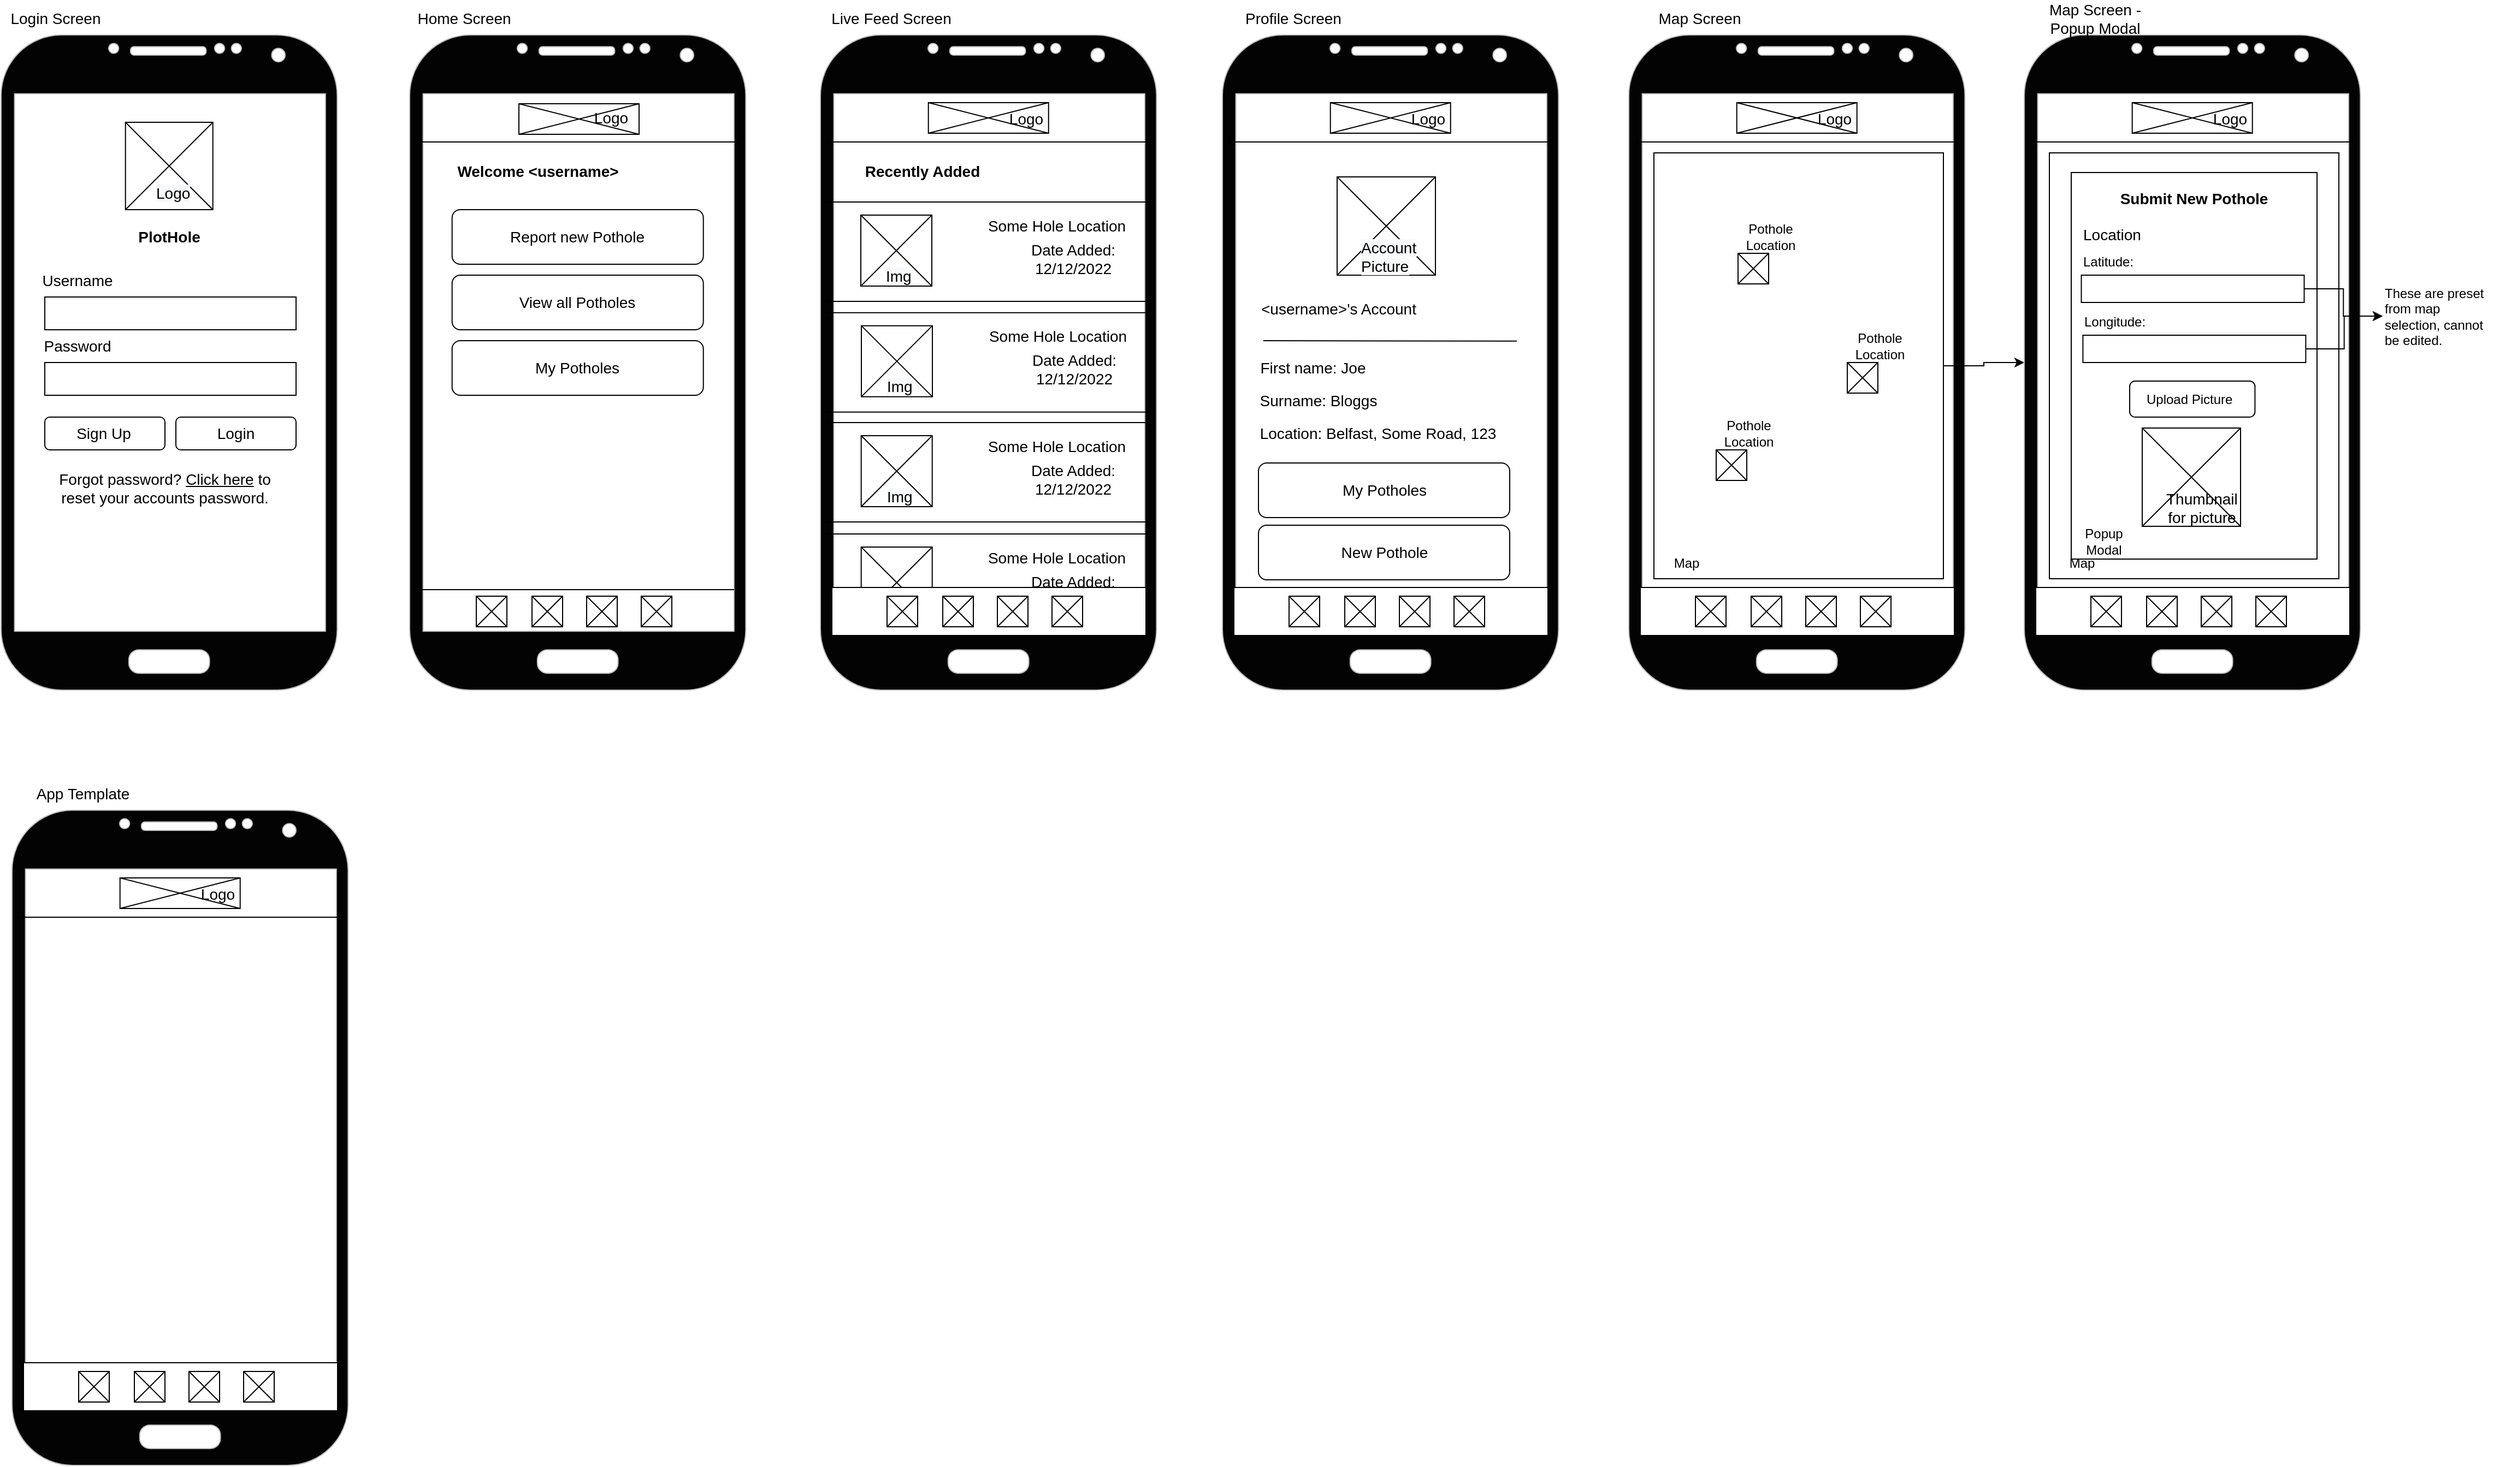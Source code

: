 <mxfile version="20.0.4" type="github">
  <diagram id="bjVdiDGDuuWrtINF5FNi" name="Page-1">
    <mxGraphModel dx="2593" dy="1398" grid="1" gridSize="10" guides="1" tooltips="1" connect="1" arrows="1" fold="1" page="1" pageScale="1" pageWidth="827" pageHeight="1169" math="0" shadow="0">
      <root>
        <mxCell id="0" />
        <mxCell id="1" parent="0" />
        <mxCell id="MJLlHMDSpS5lDLoSnXZj-175" value="" style="rounded=1;whiteSpace=wrap;html=1;fontSize=14;fillColor=#FFFFFF;shadow=0;" vertex="1" parent="1">
          <mxGeometry x="1191" y="432" width="230" height="50" as="geometry" />
        </mxCell>
        <mxCell id="MJLlHMDSpS5lDLoSnXZj-176" value="My Potholes" style="text;html=1;strokeColor=none;fillColor=none;align=center;verticalAlign=middle;whiteSpace=wrap;rounded=0;fontSize=14;shadow=0;" vertex="1" parent="1">
          <mxGeometry x="1232.5" y="442" width="147" height="30" as="geometry" />
        </mxCell>
        <mxCell id="MJLlHMDSpS5lDLoSnXZj-177" value="" style="rounded=1;whiteSpace=wrap;html=1;fontSize=14;fillColor=#FFFFFF;shadow=0;" vertex="1" parent="1">
          <mxGeometry x="1191" y="489" width="230" height="50" as="geometry" />
        </mxCell>
        <mxCell id="MJLlHMDSpS5lDLoSnXZj-178" value="New Pothole" style="text;html=1;strokeColor=none;fillColor=none;align=center;verticalAlign=middle;whiteSpace=wrap;rounded=0;fontSize=14;shadow=0;" vertex="1" parent="1">
          <mxGeometry x="1232.5" y="499" width="147" height="30" as="geometry" />
        </mxCell>
        <mxCell id="cyxGZDUB5pEwBZSpqyzi-4" value="" style="verticalLabelPosition=bottom;verticalAlign=top;html=1;shadow=0;dashed=0;strokeWidth=1;shape=mxgraph.android.phone2;strokeColor=#c0c0c0;flipV=0;fillColor=#030303;" parent="1" vertex="1">
          <mxGeometry x="40" y="40" width="307.69" height="600" as="geometry" />
        </mxCell>
        <mxCell id="cyxGZDUB5pEwBZSpqyzi-10" value="" style="group" parent="1" vertex="1" connectable="0">
          <mxGeometry x="153.85" y="120" width="86.15" height="80" as="geometry" />
        </mxCell>
        <mxCell id="cyxGZDUB5pEwBZSpqyzi-7" value="" style="rounded=0;whiteSpace=wrap;html=1;fillColor=#FFFFFF;" parent="cyxGZDUB5pEwBZSpqyzi-10" vertex="1">
          <mxGeometry x="8.527e-14" width="80" height="80" as="geometry" />
        </mxCell>
        <mxCell id="cyxGZDUB5pEwBZSpqyzi-8" value="" style="endArrow=none;html=1;rounded=0;exitX=0;exitY=1;exitDx=0;exitDy=0;" parent="cyxGZDUB5pEwBZSpqyzi-10" source="cyxGZDUB5pEwBZSpqyzi-7" edge="1">
          <mxGeometry width="50" height="50" relative="1" as="geometry">
            <mxPoint x="30.0" y="50" as="sourcePoint" />
            <mxPoint x="80.0" as="targetPoint" />
          </mxGeometry>
        </mxCell>
        <mxCell id="cyxGZDUB5pEwBZSpqyzi-9" value="" style="endArrow=none;html=1;rounded=0;exitX=1;exitY=1;exitDx=0;exitDy=0;" parent="cyxGZDUB5pEwBZSpqyzi-10" source="cyxGZDUB5pEwBZSpqyzi-7" edge="1">
          <mxGeometry width="50" height="50" relative="1" as="geometry">
            <mxPoint x="-80" y="80" as="sourcePoint" />
            <mxPoint as="targetPoint" />
          </mxGeometry>
        </mxCell>
        <mxCell id="MJLlHMDSpS5lDLoSnXZj-43" value="&lt;meta charset=&quot;utf-8&quot;&gt;&lt;span style=&quot;color: rgb(0, 0, 0); font-family: Helvetica; font-size: 14px; font-style: normal; font-variant-ligatures: normal; font-variant-caps: normal; font-weight: 400; letter-spacing: normal; orphans: 2; text-align: center; text-indent: 0px; text-transform: none; widows: 2; word-spacing: 0px; -webkit-text-stroke-width: 0px; background-color: rgb(248, 249, 250); text-decoration-thickness: initial; text-decoration-style: initial; text-decoration-color: initial; float: none; display: inline !important;&quot;&gt;Logo&lt;/span&gt;" style="text;whiteSpace=wrap;html=1;" vertex="1" parent="cyxGZDUB5pEwBZSpqyzi-10">
          <mxGeometry x="26.15" y="50" width="33.85" height="20" as="geometry" />
        </mxCell>
        <mxCell id="cyxGZDUB5pEwBZSpqyzi-15" value="PlotHole" style="text;html=1;strokeColor=none;fillColor=none;align=center;verticalAlign=middle;whiteSpace=wrap;rounded=0;fontSize=14;fontStyle=1" parent="1" vertex="1">
          <mxGeometry x="163.85" y="210" width="60" height="30" as="geometry" />
        </mxCell>
        <mxCell id="cyxGZDUB5pEwBZSpqyzi-16" value="Username" style="text;html=1;strokeColor=none;fillColor=none;align=center;verticalAlign=middle;whiteSpace=wrap;rounded=0;fontSize=14;" parent="1" vertex="1">
          <mxGeometry x="80" y="250" width="60" height="30" as="geometry" />
        </mxCell>
        <mxCell id="cyxGZDUB5pEwBZSpqyzi-17" value="" style="rounded=0;whiteSpace=wrap;html=1;fontSize=14;fillColor=#FFFFFF;" parent="1" vertex="1">
          <mxGeometry x="80" y="280" width="230" height="30" as="geometry" />
        </mxCell>
        <mxCell id="cyxGZDUB5pEwBZSpqyzi-18" value="Password" style="text;html=1;strokeColor=none;fillColor=none;align=center;verticalAlign=middle;whiteSpace=wrap;rounded=0;fontSize=14;" parent="1" vertex="1">
          <mxGeometry x="80" y="310" width="60" height="30" as="geometry" />
        </mxCell>
        <mxCell id="cyxGZDUB5pEwBZSpqyzi-19" value="" style="rounded=0;whiteSpace=wrap;html=1;fontSize=14;fillColor=#FFFFFF;" parent="1" vertex="1">
          <mxGeometry x="80" y="340" width="230" height="30" as="geometry" />
        </mxCell>
        <mxCell id="cyxGZDUB5pEwBZSpqyzi-20" value="" style="rounded=1;whiteSpace=wrap;html=1;fontSize=14;fillColor=#FFFFFF;" parent="1" vertex="1">
          <mxGeometry x="80" y="390" width="110" height="30" as="geometry" />
        </mxCell>
        <mxCell id="cyxGZDUB5pEwBZSpqyzi-21" value="" style="rounded=1;whiteSpace=wrap;html=1;fontSize=14;fillColor=#FFFFFF;" parent="1" vertex="1">
          <mxGeometry x="200" y="390" width="110" height="30" as="geometry" />
        </mxCell>
        <mxCell id="cyxGZDUB5pEwBZSpqyzi-22" value="Sign Up" style="text;html=1;strokeColor=none;fillColor=none;align=center;verticalAlign=middle;whiteSpace=wrap;rounded=0;fontSize=14;" parent="1" vertex="1">
          <mxGeometry x="103.85" y="390" width="60" height="30" as="geometry" />
        </mxCell>
        <mxCell id="cyxGZDUB5pEwBZSpqyzi-23" value="Login" style="text;html=1;strokeColor=none;fillColor=none;align=center;verticalAlign=middle;whiteSpace=wrap;rounded=0;fontSize=14;" parent="1" vertex="1">
          <mxGeometry x="225" y="390" width="60" height="30" as="geometry" />
        </mxCell>
        <mxCell id="cyxGZDUB5pEwBZSpqyzi-24" value="Forgot password? &lt;u&gt;Click here&lt;/u&gt; to reset your accounts password." style="text;html=1;strokeColor=none;fillColor=none;align=center;verticalAlign=middle;whiteSpace=wrap;rounded=0;fontSize=14;" parent="1" vertex="1">
          <mxGeometry x="80" y="430" width="220" height="50" as="geometry" />
        </mxCell>
        <mxCell id="vHhuPsptqi6PCCdE8fra-1" value="" style="verticalLabelPosition=bottom;verticalAlign=top;html=1;shadow=0;dashed=0;strokeWidth=1;shape=mxgraph.android.phone2;strokeColor=#c0c0c0;flipV=0;fillColor=#030303;" parent="1" vertex="1">
          <mxGeometry x="414" y="40" width="307.69" height="600" as="geometry" />
        </mxCell>
        <mxCell id="vHhuPsptqi6PCCdE8fra-3" value="" style="endArrow=none;html=1;rounded=0;fontSize=14;" parent="1" edge="1">
          <mxGeometry width="50" height="50" relative="1" as="geometry">
            <mxPoint x="415" y="548" as="sourcePoint" />
            <mxPoint x="711" y="548" as="targetPoint" />
          </mxGeometry>
        </mxCell>
        <mxCell id="vHhuPsptqi6PCCdE8fra-8" value="" style="group" parent="1" vertex="1" connectable="0">
          <mxGeometry x="475" y="554" width="28" height="28" as="geometry" />
        </mxCell>
        <mxCell id="vHhuPsptqi6PCCdE8fra-9" value="" style="rounded=0;whiteSpace=wrap;html=1;fillColor=#FFFFFF;" parent="vHhuPsptqi6PCCdE8fra-8" vertex="1">
          <mxGeometry x="2.984e-14" width="28.0" height="28" as="geometry" />
        </mxCell>
        <mxCell id="vHhuPsptqi6PCCdE8fra-10" value="" style="endArrow=none;html=1;rounded=0;exitX=0;exitY=1;exitDx=0;exitDy=0;" parent="vHhuPsptqi6PCCdE8fra-8" source="vHhuPsptqi6PCCdE8fra-9" edge="1">
          <mxGeometry width="50" height="50" relative="1" as="geometry">
            <mxPoint x="10.5" y="17.5" as="sourcePoint" />
            <mxPoint x="28" as="targetPoint" />
          </mxGeometry>
        </mxCell>
        <mxCell id="vHhuPsptqi6PCCdE8fra-11" value="" style="endArrow=none;html=1;rounded=0;exitX=1;exitY=1;exitDx=0;exitDy=0;" parent="vHhuPsptqi6PCCdE8fra-8" source="vHhuPsptqi6PCCdE8fra-9" edge="1">
          <mxGeometry width="50" height="50" relative="1" as="geometry">
            <mxPoint x="-28.0" y="28" as="sourcePoint" />
            <mxPoint as="targetPoint" />
          </mxGeometry>
        </mxCell>
        <mxCell id="vHhuPsptqi6PCCdE8fra-12" value="" style="group" parent="1" vertex="1" connectable="0">
          <mxGeometry x="526" y="554" width="28" height="28" as="geometry" />
        </mxCell>
        <mxCell id="vHhuPsptqi6PCCdE8fra-13" value="" style="rounded=0;whiteSpace=wrap;html=1;fillColor=#FFFFFF;" parent="vHhuPsptqi6PCCdE8fra-12" vertex="1">
          <mxGeometry x="2.984e-14" width="28.0" height="28" as="geometry" />
        </mxCell>
        <mxCell id="vHhuPsptqi6PCCdE8fra-14" value="" style="endArrow=none;html=1;rounded=0;exitX=0;exitY=1;exitDx=0;exitDy=0;" parent="vHhuPsptqi6PCCdE8fra-12" source="vHhuPsptqi6PCCdE8fra-13" edge="1">
          <mxGeometry width="50" height="50" relative="1" as="geometry">
            <mxPoint x="10.5" y="17.5" as="sourcePoint" />
            <mxPoint x="28" as="targetPoint" />
          </mxGeometry>
        </mxCell>
        <mxCell id="vHhuPsptqi6PCCdE8fra-15" value="" style="endArrow=none;html=1;rounded=0;exitX=1;exitY=1;exitDx=0;exitDy=0;" parent="vHhuPsptqi6PCCdE8fra-12" source="vHhuPsptqi6PCCdE8fra-13" edge="1">
          <mxGeometry width="50" height="50" relative="1" as="geometry">
            <mxPoint x="-28.0" y="28" as="sourcePoint" />
            <mxPoint as="targetPoint" />
          </mxGeometry>
        </mxCell>
        <mxCell id="vHhuPsptqi6PCCdE8fra-16" value="" style="group" parent="1" vertex="1" connectable="0">
          <mxGeometry x="576" y="554" width="28" height="28" as="geometry" />
        </mxCell>
        <mxCell id="vHhuPsptqi6PCCdE8fra-17" value="" style="rounded=0;whiteSpace=wrap;html=1;fillColor=#FFFFFF;" parent="vHhuPsptqi6PCCdE8fra-16" vertex="1">
          <mxGeometry x="2.984e-14" width="28.0" height="28" as="geometry" />
        </mxCell>
        <mxCell id="vHhuPsptqi6PCCdE8fra-18" value="" style="endArrow=none;html=1;rounded=0;exitX=0;exitY=1;exitDx=0;exitDy=0;" parent="vHhuPsptqi6PCCdE8fra-16" source="vHhuPsptqi6PCCdE8fra-17" edge="1">
          <mxGeometry width="50" height="50" relative="1" as="geometry">
            <mxPoint x="10.5" y="17.5" as="sourcePoint" />
            <mxPoint x="28" as="targetPoint" />
          </mxGeometry>
        </mxCell>
        <mxCell id="vHhuPsptqi6PCCdE8fra-19" value="" style="endArrow=none;html=1;rounded=0;exitX=1;exitY=1;exitDx=0;exitDy=0;" parent="vHhuPsptqi6PCCdE8fra-16" source="vHhuPsptqi6PCCdE8fra-17" edge="1">
          <mxGeometry width="50" height="50" relative="1" as="geometry">
            <mxPoint x="-28.0" y="28" as="sourcePoint" />
            <mxPoint as="targetPoint" />
          </mxGeometry>
        </mxCell>
        <mxCell id="vHhuPsptqi6PCCdE8fra-20" value="" style="group" parent="1" vertex="1" connectable="0">
          <mxGeometry x="626" y="554" width="28" height="28" as="geometry" />
        </mxCell>
        <mxCell id="vHhuPsptqi6PCCdE8fra-21" value="" style="rounded=0;whiteSpace=wrap;html=1;fillColor=#FFFFFF;" parent="vHhuPsptqi6PCCdE8fra-20" vertex="1">
          <mxGeometry x="2.984e-14" width="28.0" height="28" as="geometry" />
        </mxCell>
        <mxCell id="vHhuPsptqi6PCCdE8fra-22" value="" style="endArrow=none;html=1;rounded=0;exitX=0;exitY=1;exitDx=0;exitDy=0;" parent="vHhuPsptqi6PCCdE8fra-20" source="vHhuPsptqi6PCCdE8fra-21" edge="1">
          <mxGeometry width="50" height="50" relative="1" as="geometry">
            <mxPoint x="10.5" y="17.5" as="sourcePoint" />
            <mxPoint x="28" as="targetPoint" />
          </mxGeometry>
        </mxCell>
        <mxCell id="vHhuPsptqi6PCCdE8fra-23" value="" style="endArrow=none;html=1;rounded=0;exitX=1;exitY=1;exitDx=0;exitDy=0;" parent="vHhuPsptqi6PCCdE8fra-20" source="vHhuPsptqi6PCCdE8fra-21" edge="1">
          <mxGeometry width="50" height="50" relative="1" as="geometry">
            <mxPoint x="-28.0" y="28" as="sourcePoint" />
            <mxPoint as="targetPoint" />
          </mxGeometry>
        </mxCell>
        <mxCell id="vHhuPsptqi6PCCdE8fra-24" value="" style="endArrow=none;html=1;rounded=0;fontSize=14;" parent="1" edge="1">
          <mxGeometry width="50" height="50" relative="1" as="geometry">
            <mxPoint x="420.0" y="138" as="sourcePoint" />
            <mxPoint x="716" y="138" as="targetPoint" />
          </mxGeometry>
        </mxCell>
        <mxCell id="vHhuPsptqi6PCCdE8fra-27" value="" style="group" parent="1" vertex="1" connectable="0">
          <mxGeometry x="514" y="103" width="124.3" height="28" as="geometry" />
        </mxCell>
        <mxCell id="vHhuPsptqi6PCCdE8fra-28" value="" style="rounded=0;whiteSpace=wrap;html=1;fillColor=#FFFFFF;" parent="vHhuPsptqi6PCCdE8fra-27" vertex="1">
          <mxGeometry x="1.172e-13" width="110.0" height="28" as="geometry" />
        </mxCell>
        <mxCell id="vHhuPsptqi6PCCdE8fra-29" value="" style="endArrow=none;html=1;rounded=0;exitX=0;exitY=1;exitDx=0;exitDy=0;" parent="vHhuPsptqi6PCCdE8fra-27" source="vHhuPsptqi6PCCdE8fra-28" edge="1">
          <mxGeometry width="50" height="50" relative="1" as="geometry">
            <mxPoint x="41.25" y="17.5" as="sourcePoint" />
            <mxPoint x="110" as="targetPoint" />
          </mxGeometry>
        </mxCell>
        <mxCell id="vHhuPsptqi6PCCdE8fra-30" value="" style="endArrow=none;html=1;rounded=0;exitX=1;exitY=1;exitDx=0;exitDy=0;" parent="vHhuPsptqi6PCCdE8fra-27" source="vHhuPsptqi6PCCdE8fra-28" edge="1">
          <mxGeometry width="50" height="50" relative="1" as="geometry">
            <mxPoint x="-110.0" y="28" as="sourcePoint" />
            <mxPoint as="targetPoint" />
          </mxGeometry>
        </mxCell>
        <mxCell id="MJLlHMDSpS5lDLoSnXZj-32" value="Logo" style="text;html=1;strokeColor=none;fillColor=none;align=center;verticalAlign=middle;whiteSpace=wrap;rounded=0;fontSize=14;" vertex="1" parent="vHhuPsptqi6PCCdE8fra-27">
          <mxGeometry x="56.0" y="-2" width="57.15" height="30" as="geometry" />
        </mxCell>
        <mxCell id="vHhuPsptqi6PCCdE8fra-33" value="Welcome &amp;lt;username&amp;gt;" style="text;html=1;strokeColor=none;fillColor=none;align=center;verticalAlign=middle;whiteSpace=wrap;rounded=0;fontSize=14;fontStyle=1" parent="1" vertex="1">
          <mxGeometry x="452.85" y="150" width="157.15" height="30" as="geometry" />
        </mxCell>
        <mxCell id="vHhuPsptqi6PCCdE8fra-34" value="" style="rounded=1;whiteSpace=wrap;html=1;fontSize=14;fillColor=#FFFFFF;" parent="1" vertex="1">
          <mxGeometry x="452.85" y="200" width="230" height="50" as="geometry" />
        </mxCell>
        <mxCell id="vHhuPsptqi6PCCdE8fra-35" value="Report new Pothole" style="text;html=1;strokeColor=none;fillColor=none;align=center;verticalAlign=middle;whiteSpace=wrap;rounded=0;fontSize=14;" parent="1" vertex="1">
          <mxGeometry x="494.35" y="210" width="147" height="30" as="geometry" />
        </mxCell>
        <mxCell id="vHhuPsptqi6PCCdE8fra-36" value="" style="rounded=1;whiteSpace=wrap;html=1;fontSize=14;fillColor=#FFFFFF;" parent="1" vertex="1">
          <mxGeometry x="452.85" y="260" width="230" height="50" as="geometry" />
        </mxCell>
        <mxCell id="vHhuPsptqi6PCCdE8fra-37" value="View all Potholes" style="text;html=1;strokeColor=none;fillColor=none;align=center;verticalAlign=middle;whiteSpace=wrap;rounded=0;fontSize=14;" parent="1" vertex="1">
          <mxGeometry x="494.35" y="270" width="147" height="30" as="geometry" />
        </mxCell>
        <mxCell id="vHhuPsptqi6PCCdE8fra-38" value="" style="rounded=1;whiteSpace=wrap;html=1;fontSize=14;fillColor=#FFFFFF;" parent="1" vertex="1">
          <mxGeometry x="452.85" y="320" width="230" height="50" as="geometry" />
        </mxCell>
        <mxCell id="vHhuPsptqi6PCCdE8fra-39" value="My Potholes" style="text;html=1;strokeColor=none;fillColor=none;align=center;verticalAlign=middle;whiteSpace=wrap;rounded=0;fontSize=14;" parent="1" vertex="1">
          <mxGeometry x="494.35" y="330" width="147" height="30" as="geometry" />
        </mxCell>
        <mxCell id="vHhuPsptqi6PCCdE8fra-42" value="Login Screen" style="text;html=1;strokeColor=none;fillColor=none;align=center;verticalAlign=middle;whiteSpace=wrap;rounded=0;fontSize=14;" parent="1" vertex="1">
          <mxGeometry x="40" y="10" width="100" height="30" as="geometry" />
        </mxCell>
        <mxCell id="vHhuPsptqi6PCCdE8fra-43" value="Home Screen" style="text;html=1;strokeColor=none;fillColor=none;align=center;verticalAlign=middle;whiteSpace=wrap;rounded=0;fontSize=14;" parent="1" vertex="1">
          <mxGeometry x="414" y="10" width="100" height="30" as="geometry" />
        </mxCell>
        <mxCell id="MJLlHMDSpS5lDLoSnXZj-1" value="" style="verticalLabelPosition=bottom;verticalAlign=top;html=1;shadow=0;dashed=0;strokeWidth=1;shape=mxgraph.android.phone2;strokeColor=#c0c0c0;flipV=0;fillColor=#030303;" vertex="1" parent="1">
          <mxGeometry x="790" y="40" width="307.69" height="600" as="geometry" />
        </mxCell>
        <mxCell id="MJLlHMDSpS5lDLoSnXZj-19" value="" style="endArrow=none;html=1;rounded=0;fontSize=14;" edge="1" parent="1">
          <mxGeometry width="50" height="50" relative="1" as="geometry">
            <mxPoint x="796.0" y="138" as="sourcePoint" />
            <mxPoint x="1092" y="138" as="targetPoint" />
          </mxGeometry>
        </mxCell>
        <mxCell id="MJLlHMDSpS5lDLoSnXZj-20" value="" style="group" vertex="1" connectable="0" parent="1">
          <mxGeometry x="888.85" y="102" width="118.3" height="30" as="geometry" />
        </mxCell>
        <mxCell id="MJLlHMDSpS5lDLoSnXZj-21" value="" style="rounded=0;whiteSpace=wrap;html=1;fillColor=#FFFFFF;" vertex="1" parent="MJLlHMDSpS5lDLoSnXZj-20">
          <mxGeometry x="1.172e-13" width="110.0" height="28" as="geometry" />
        </mxCell>
        <mxCell id="MJLlHMDSpS5lDLoSnXZj-22" value="" style="endArrow=none;html=1;rounded=0;exitX=0;exitY=1;exitDx=0;exitDy=0;" edge="1" parent="MJLlHMDSpS5lDLoSnXZj-20" source="MJLlHMDSpS5lDLoSnXZj-21">
          <mxGeometry width="50" height="50" relative="1" as="geometry">
            <mxPoint x="41.25" y="17.5" as="sourcePoint" />
            <mxPoint x="110" as="targetPoint" />
          </mxGeometry>
        </mxCell>
        <mxCell id="MJLlHMDSpS5lDLoSnXZj-23" value="" style="endArrow=none;html=1;rounded=0;exitX=1;exitY=1;exitDx=0;exitDy=0;" edge="1" parent="MJLlHMDSpS5lDLoSnXZj-20" source="MJLlHMDSpS5lDLoSnXZj-21">
          <mxGeometry width="50" height="50" relative="1" as="geometry">
            <mxPoint x="-110.0" y="28" as="sourcePoint" />
            <mxPoint as="targetPoint" />
          </mxGeometry>
        </mxCell>
        <mxCell id="MJLlHMDSpS5lDLoSnXZj-33" value="Logo" style="text;html=1;strokeColor=none;fillColor=none;align=center;verticalAlign=middle;whiteSpace=wrap;rounded=0;fontSize=14;" vertex="1" parent="MJLlHMDSpS5lDLoSnXZj-20">
          <mxGeometry x="61.15" width="57.15" height="30" as="geometry" />
        </mxCell>
        <mxCell id="MJLlHMDSpS5lDLoSnXZj-31" value="Live Feed Screen" style="text;html=1;strokeColor=none;fillColor=none;align=center;verticalAlign=middle;whiteSpace=wrap;rounded=0;fontSize=14;" vertex="1" parent="1">
          <mxGeometry x="790" y="10" width="130" height="30" as="geometry" />
        </mxCell>
        <mxCell id="MJLlHMDSpS5lDLoSnXZj-34" value="Recently Added" style="text;html=1;strokeColor=none;fillColor=none;align=center;verticalAlign=middle;whiteSpace=wrap;rounded=0;fontSize=14;fontStyle=1" vertex="1" parent="1">
          <mxGeometry x="827" y="150" width="113" height="30" as="geometry" />
        </mxCell>
        <mxCell id="MJLlHMDSpS5lDLoSnXZj-35" value="" style="endArrow=none;html=1;rounded=0;" edge="1" parent="1">
          <mxGeometry width="50" height="50" relative="1" as="geometry">
            <mxPoint x="794" y="193" as="sourcePoint" />
            <mxPoint x="1093" y="193" as="targetPoint" />
          </mxGeometry>
        </mxCell>
        <mxCell id="MJLlHMDSpS5lDLoSnXZj-36" value="Some Hole Location" style="text;html=1;strokeColor=none;fillColor=none;align=center;verticalAlign=middle;whiteSpace=wrap;rounded=0;fontSize=14;" vertex="1" parent="1">
          <mxGeometry x="940" y="200" width="133" height="30" as="geometry" />
        </mxCell>
        <mxCell id="MJLlHMDSpS5lDLoSnXZj-37" value="Date Added: 12/12/2022" style="text;html=1;strokeColor=none;fillColor=none;align=center;verticalAlign=middle;whiteSpace=wrap;rounded=0;fontSize=14;" vertex="1" parent="1">
          <mxGeometry x="970" y="230" width="103" height="30" as="geometry" />
        </mxCell>
        <mxCell id="MJLlHMDSpS5lDLoSnXZj-44" value="" style="group" vertex="1" connectable="0" parent="1">
          <mxGeometry x="827" y="205" width="70" height="65" as="geometry" />
        </mxCell>
        <mxCell id="MJLlHMDSpS5lDLoSnXZj-45" value="" style="rounded=0;whiteSpace=wrap;html=1;fillColor=#FFFFFF;" vertex="1" parent="MJLlHMDSpS5lDLoSnXZj-44">
          <mxGeometry x="6.928e-14" width="65.003" height="65" as="geometry" />
        </mxCell>
        <mxCell id="MJLlHMDSpS5lDLoSnXZj-46" value="" style="endArrow=none;html=1;rounded=0;exitX=0;exitY=1;exitDx=0;exitDy=0;" edge="1" parent="MJLlHMDSpS5lDLoSnXZj-44" source="MJLlHMDSpS5lDLoSnXZj-45">
          <mxGeometry width="50" height="50" relative="1" as="geometry">
            <mxPoint x="24.376" y="40.625" as="sourcePoint" />
            <mxPoint x="65.003" as="targetPoint" />
          </mxGeometry>
        </mxCell>
        <mxCell id="MJLlHMDSpS5lDLoSnXZj-47" value="" style="endArrow=none;html=1;rounded=0;exitX=1;exitY=1;exitDx=0;exitDy=0;" edge="1" parent="MJLlHMDSpS5lDLoSnXZj-44" source="MJLlHMDSpS5lDLoSnXZj-45">
          <mxGeometry width="50" height="50" relative="1" as="geometry">
            <mxPoint x="-65.003" y="65" as="sourcePoint" />
            <mxPoint as="targetPoint" />
          </mxGeometry>
        </mxCell>
        <mxCell id="MJLlHMDSpS5lDLoSnXZj-48" value="&lt;span style=&quot;color: rgb(0, 0, 0); font-family: Helvetica; font-size: 14px; font-style: normal; font-variant-ligatures: normal; font-variant-caps: normal; font-weight: 400; letter-spacing: normal; orphans: 2; text-align: center; text-indent: 0px; text-transform: none; widows: 2; word-spacing: 0px; -webkit-text-stroke-width: 0px; background-color: rgb(248, 249, 250); text-decoration-thickness: initial; text-decoration-style: initial; text-decoration-color: initial; float: none; display: inline !important;&quot;&gt;Img&lt;/span&gt;" style="text;whiteSpace=wrap;html=1;" vertex="1" parent="MJLlHMDSpS5lDLoSnXZj-44">
          <mxGeometry x="21.248" y="40.625" width="27.504" height="16.25" as="geometry" />
        </mxCell>
        <mxCell id="MJLlHMDSpS5lDLoSnXZj-49" value="" style="endArrow=none;html=1;rounded=0;" edge="1" parent="1">
          <mxGeometry width="50" height="50" relative="1" as="geometry">
            <mxPoint x="794" y="284" as="sourcePoint" />
            <mxPoint x="1093" y="284" as="targetPoint" />
          </mxGeometry>
        </mxCell>
        <mxCell id="MJLlHMDSpS5lDLoSnXZj-59" value="" style="endArrow=none;html=1;rounded=0;" edge="1" parent="1">
          <mxGeometry width="50" height="50" relative="1" as="geometry">
            <mxPoint x="794.5" y="294.33" as="sourcePoint" />
            <mxPoint x="1093.5" y="294.33" as="targetPoint" />
          </mxGeometry>
        </mxCell>
        <mxCell id="MJLlHMDSpS5lDLoSnXZj-60" value="Some Hole Location" style="text;html=1;strokeColor=none;fillColor=none;align=center;verticalAlign=middle;whiteSpace=wrap;rounded=0;fontSize=14;" vertex="1" parent="1">
          <mxGeometry x="940.5" y="301.33" width="133" height="30" as="geometry" />
        </mxCell>
        <mxCell id="MJLlHMDSpS5lDLoSnXZj-61" value="Date Added: 12/12/2022" style="text;html=1;strokeColor=none;fillColor=none;align=center;verticalAlign=middle;whiteSpace=wrap;rounded=0;fontSize=14;" vertex="1" parent="1">
          <mxGeometry x="970.5" y="331.33" width="103" height="30" as="geometry" />
        </mxCell>
        <mxCell id="MJLlHMDSpS5lDLoSnXZj-62" value="" style="group" vertex="1" connectable="0" parent="1">
          <mxGeometry x="827.5" y="306.33" width="70" height="65" as="geometry" />
        </mxCell>
        <mxCell id="MJLlHMDSpS5lDLoSnXZj-63" value="" style="rounded=0;whiteSpace=wrap;html=1;fillColor=#FFFFFF;" vertex="1" parent="MJLlHMDSpS5lDLoSnXZj-62">
          <mxGeometry x="6.928e-14" width="65.003" height="65" as="geometry" />
        </mxCell>
        <mxCell id="MJLlHMDSpS5lDLoSnXZj-64" value="" style="endArrow=none;html=1;rounded=0;exitX=0;exitY=1;exitDx=0;exitDy=0;" edge="1" parent="MJLlHMDSpS5lDLoSnXZj-62" source="MJLlHMDSpS5lDLoSnXZj-63">
          <mxGeometry width="50" height="50" relative="1" as="geometry">
            <mxPoint x="24.376" y="40.625" as="sourcePoint" />
            <mxPoint x="65.003" as="targetPoint" />
          </mxGeometry>
        </mxCell>
        <mxCell id="MJLlHMDSpS5lDLoSnXZj-65" value="" style="endArrow=none;html=1;rounded=0;exitX=1;exitY=1;exitDx=0;exitDy=0;" edge="1" parent="MJLlHMDSpS5lDLoSnXZj-62" source="MJLlHMDSpS5lDLoSnXZj-63">
          <mxGeometry width="50" height="50" relative="1" as="geometry">
            <mxPoint x="-65.003" y="65" as="sourcePoint" />
            <mxPoint as="targetPoint" />
          </mxGeometry>
        </mxCell>
        <mxCell id="MJLlHMDSpS5lDLoSnXZj-66" value="&lt;span style=&quot;color: rgb(0, 0, 0); font-family: Helvetica; font-size: 14px; font-style: normal; font-variant-ligatures: normal; font-variant-caps: normal; font-weight: 400; letter-spacing: normal; orphans: 2; text-align: center; text-indent: 0px; text-transform: none; widows: 2; word-spacing: 0px; -webkit-text-stroke-width: 0px; background-color: rgb(248, 249, 250); text-decoration-thickness: initial; text-decoration-style: initial; text-decoration-color: initial; float: none; display: inline !important;&quot;&gt;Img&lt;/span&gt;" style="text;whiteSpace=wrap;html=1;" vertex="1" parent="MJLlHMDSpS5lDLoSnXZj-62">
          <mxGeometry x="21.248" y="40.625" width="27.504" height="16.25" as="geometry" />
        </mxCell>
        <mxCell id="MJLlHMDSpS5lDLoSnXZj-67" value="" style="endArrow=none;html=1;rounded=0;" edge="1" parent="1">
          <mxGeometry width="50" height="50" relative="1" as="geometry">
            <mxPoint x="794.5" y="385.33" as="sourcePoint" />
            <mxPoint x="1093.5" y="385.33" as="targetPoint" />
          </mxGeometry>
        </mxCell>
        <mxCell id="MJLlHMDSpS5lDLoSnXZj-68" value="" style="endArrow=none;html=1;rounded=0;" edge="1" parent="1">
          <mxGeometry width="50" height="50" relative="1" as="geometry">
            <mxPoint x="794.34" y="395.0" as="sourcePoint" />
            <mxPoint x="1093.34" y="395.0" as="targetPoint" />
          </mxGeometry>
        </mxCell>
        <mxCell id="MJLlHMDSpS5lDLoSnXZj-69" value="Some Hole Location" style="text;html=1;strokeColor=none;fillColor=none;align=center;verticalAlign=middle;whiteSpace=wrap;rounded=0;fontSize=14;" vertex="1" parent="1">
          <mxGeometry x="940.34" y="402" width="133" height="30" as="geometry" />
        </mxCell>
        <mxCell id="MJLlHMDSpS5lDLoSnXZj-70" value="Date Added: 12/12/2022" style="text;html=1;strokeColor=none;fillColor=none;align=center;verticalAlign=middle;whiteSpace=wrap;rounded=0;fontSize=14;" vertex="1" parent="1">
          <mxGeometry x="970.34" y="432" width="103" height="30" as="geometry" />
        </mxCell>
        <mxCell id="MJLlHMDSpS5lDLoSnXZj-71" value="" style="group" vertex="1" connectable="0" parent="1">
          <mxGeometry x="827.34" y="407" width="70" height="65" as="geometry" />
        </mxCell>
        <mxCell id="MJLlHMDSpS5lDLoSnXZj-72" value="" style="rounded=0;whiteSpace=wrap;html=1;fillColor=#FFFFFF;" vertex="1" parent="MJLlHMDSpS5lDLoSnXZj-71">
          <mxGeometry x="6.928e-14" width="65.003" height="65" as="geometry" />
        </mxCell>
        <mxCell id="MJLlHMDSpS5lDLoSnXZj-73" value="" style="endArrow=none;html=1;rounded=0;exitX=0;exitY=1;exitDx=0;exitDy=0;" edge="1" parent="MJLlHMDSpS5lDLoSnXZj-71" source="MJLlHMDSpS5lDLoSnXZj-72">
          <mxGeometry width="50" height="50" relative="1" as="geometry">
            <mxPoint x="24.376" y="40.625" as="sourcePoint" />
            <mxPoint x="65.003" as="targetPoint" />
          </mxGeometry>
        </mxCell>
        <mxCell id="MJLlHMDSpS5lDLoSnXZj-74" value="" style="endArrow=none;html=1;rounded=0;exitX=1;exitY=1;exitDx=0;exitDy=0;" edge="1" parent="MJLlHMDSpS5lDLoSnXZj-71" source="MJLlHMDSpS5lDLoSnXZj-72">
          <mxGeometry width="50" height="50" relative="1" as="geometry">
            <mxPoint x="-65.003" y="65" as="sourcePoint" />
            <mxPoint as="targetPoint" />
          </mxGeometry>
        </mxCell>
        <mxCell id="MJLlHMDSpS5lDLoSnXZj-75" value="&lt;span style=&quot;color: rgb(0, 0, 0); font-family: Helvetica; font-size: 14px; font-style: normal; font-variant-ligatures: normal; font-variant-caps: normal; font-weight: 400; letter-spacing: normal; orphans: 2; text-align: center; text-indent: 0px; text-transform: none; widows: 2; word-spacing: 0px; -webkit-text-stroke-width: 0px; background-color: rgb(248, 249, 250); text-decoration-thickness: initial; text-decoration-style: initial; text-decoration-color: initial; float: none; display: inline !important;&quot;&gt;Img&lt;/span&gt;" style="text;whiteSpace=wrap;html=1;" vertex="1" parent="MJLlHMDSpS5lDLoSnXZj-71">
          <mxGeometry x="21.248" y="40.625" width="27.504" height="16.25" as="geometry" />
        </mxCell>
        <mxCell id="MJLlHMDSpS5lDLoSnXZj-76" value="" style="endArrow=none;html=1;rounded=0;" edge="1" parent="1">
          <mxGeometry width="50" height="50" relative="1" as="geometry">
            <mxPoint x="794.34" y="486.0" as="sourcePoint" />
            <mxPoint x="1093.34" y="486.0" as="targetPoint" />
          </mxGeometry>
        </mxCell>
        <mxCell id="MJLlHMDSpS5lDLoSnXZj-77" value="" style="endArrow=none;html=1;rounded=0;" edge="1" parent="1">
          <mxGeometry width="50" height="50" relative="1" as="geometry">
            <mxPoint x="794.34" y="497" as="sourcePoint" />
            <mxPoint x="1093.34" y="497" as="targetPoint" />
          </mxGeometry>
        </mxCell>
        <mxCell id="MJLlHMDSpS5lDLoSnXZj-78" value="Some Hole Location" style="text;html=1;strokeColor=none;fillColor=none;align=center;verticalAlign=middle;whiteSpace=wrap;rounded=0;fontSize=14;" vertex="1" parent="1">
          <mxGeometry x="940.34" y="504" width="133" height="30" as="geometry" />
        </mxCell>
        <mxCell id="MJLlHMDSpS5lDLoSnXZj-79" value="Date Added: 12/12/2022" style="text;html=1;strokeColor=none;fillColor=none;align=center;verticalAlign=middle;whiteSpace=wrap;rounded=0;fontSize=14;" vertex="1" parent="1">
          <mxGeometry x="970.34" y="534" width="103" height="30" as="geometry" />
        </mxCell>
        <mxCell id="MJLlHMDSpS5lDLoSnXZj-80" value="" style="group" vertex="1" connectable="0" parent="1">
          <mxGeometry x="827.34" y="509" width="70" height="65" as="geometry" />
        </mxCell>
        <mxCell id="MJLlHMDSpS5lDLoSnXZj-81" value="" style="rounded=0;whiteSpace=wrap;html=1;fillColor=#FFFFFF;" vertex="1" parent="MJLlHMDSpS5lDLoSnXZj-80">
          <mxGeometry x="6.928e-14" width="65.003" height="65" as="geometry" />
        </mxCell>
        <mxCell id="MJLlHMDSpS5lDLoSnXZj-82" value="" style="endArrow=none;html=1;rounded=0;exitX=0;exitY=1;exitDx=0;exitDy=0;" edge="1" parent="MJLlHMDSpS5lDLoSnXZj-80" source="MJLlHMDSpS5lDLoSnXZj-81">
          <mxGeometry width="50" height="50" relative="1" as="geometry">
            <mxPoint x="24.376" y="40.625" as="sourcePoint" />
            <mxPoint x="65.003" as="targetPoint" />
          </mxGeometry>
        </mxCell>
        <mxCell id="MJLlHMDSpS5lDLoSnXZj-83" value="" style="endArrow=none;html=1;rounded=0;exitX=1;exitY=1;exitDx=0;exitDy=0;" edge="1" parent="MJLlHMDSpS5lDLoSnXZj-80" source="MJLlHMDSpS5lDLoSnXZj-81">
          <mxGeometry width="50" height="50" relative="1" as="geometry">
            <mxPoint x="-65.003" y="65" as="sourcePoint" />
            <mxPoint as="targetPoint" />
          </mxGeometry>
        </mxCell>
        <mxCell id="MJLlHMDSpS5lDLoSnXZj-84" value="&lt;span style=&quot;color: rgb(0, 0, 0); font-family: Helvetica; font-size: 14px; font-style: normal; font-variant-ligatures: normal; font-variant-caps: normal; font-weight: 400; letter-spacing: normal; orphans: 2; text-align: center; text-indent: 0px; text-transform: none; widows: 2; word-spacing: 0px; -webkit-text-stroke-width: 0px; background-color: rgb(248, 249, 250); text-decoration-thickness: initial; text-decoration-style: initial; text-decoration-color: initial; float: none; display: inline !important;&quot;&gt;Img&lt;/span&gt;" style="text;whiteSpace=wrap;html=1;" vertex="1" parent="MJLlHMDSpS5lDLoSnXZj-80">
          <mxGeometry x="21.248" y="40.625" width="27.504" height="16.25" as="geometry" />
        </mxCell>
        <mxCell id="MJLlHMDSpS5lDLoSnXZj-85" value="" style="endArrow=none;html=1;rounded=0;" edge="1" parent="1">
          <mxGeometry width="50" height="50" relative="1" as="geometry">
            <mxPoint x="794.34" y="588" as="sourcePoint" />
            <mxPoint x="1093.34" y="588" as="targetPoint" />
          </mxGeometry>
        </mxCell>
        <mxCell id="MJLlHMDSpS5lDLoSnXZj-86" value="" style="rounded=0;whiteSpace=wrap;html=1;" vertex="1" parent="1">
          <mxGeometry x="800.5" y="546" width="287.5" height="44" as="geometry" />
        </mxCell>
        <mxCell id="MJLlHMDSpS5lDLoSnXZj-87" value="" style="group" vertex="1" connectable="0" parent="1">
          <mxGeometry x="851" y="554" width="28" height="28" as="geometry" />
        </mxCell>
        <mxCell id="MJLlHMDSpS5lDLoSnXZj-88" value="" style="rounded=0;whiteSpace=wrap;html=1;fillColor=#FFFFFF;" vertex="1" parent="MJLlHMDSpS5lDLoSnXZj-87">
          <mxGeometry x="2.984e-14" width="28.0" height="28" as="geometry" />
        </mxCell>
        <mxCell id="MJLlHMDSpS5lDLoSnXZj-89" value="" style="endArrow=none;html=1;rounded=0;exitX=0;exitY=1;exitDx=0;exitDy=0;" edge="1" parent="MJLlHMDSpS5lDLoSnXZj-87" source="MJLlHMDSpS5lDLoSnXZj-88">
          <mxGeometry width="50" height="50" relative="1" as="geometry">
            <mxPoint x="10.5" y="17.5" as="sourcePoint" />
            <mxPoint x="28" as="targetPoint" />
          </mxGeometry>
        </mxCell>
        <mxCell id="MJLlHMDSpS5lDLoSnXZj-90" value="" style="endArrow=none;html=1;rounded=0;exitX=1;exitY=1;exitDx=0;exitDy=0;" edge="1" parent="MJLlHMDSpS5lDLoSnXZj-87" source="MJLlHMDSpS5lDLoSnXZj-88">
          <mxGeometry width="50" height="50" relative="1" as="geometry">
            <mxPoint x="-28.0" y="28" as="sourcePoint" />
            <mxPoint as="targetPoint" />
          </mxGeometry>
        </mxCell>
        <mxCell id="MJLlHMDSpS5lDLoSnXZj-91" value="" style="group" vertex="1" connectable="0" parent="1">
          <mxGeometry x="902" y="554" width="28" height="28" as="geometry" />
        </mxCell>
        <mxCell id="MJLlHMDSpS5lDLoSnXZj-92" value="" style="rounded=0;whiteSpace=wrap;html=1;fillColor=#FFFFFF;" vertex="1" parent="MJLlHMDSpS5lDLoSnXZj-91">
          <mxGeometry x="2.984e-14" width="28.0" height="28" as="geometry" />
        </mxCell>
        <mxCell id="MJLlHMDSpS5lDLoSnXZj-93" value="" style="endArrow=none;html=1;rounded=0;exitX=0;exitY=1;exitDx=0;exitDy=0;" edge="1" parent="MJLlHMDSpS5lDLoSnXZj-91" source="MJLlHMDSpS5lDLoSnXZj-92">
          <mxGeometry width="50" height="50" relative="1" as="geometry">
            <mxPoint x="10.5" y="17.5" as="sourcePoint" />
            <mxPoint x="28" as="targetPoint" />
          </mxGeometry>
        </mxCell>
        <mxCell id="MJLlHMDSpS5lDLoSnXZj-94" value="" style="endArrow=none;html=1;rounded=0;exitX=1;exitY=1;exitDx=0;exitDy=0;" edge="1" parent="MJLlHMDSpS5lDLoSnXZj-91" source="MJLlHMDSpS5lDLoSnXZj-92">
          <mxGeometry width="50" height="50" relative="1" as="geometry">
            <mxPoint x="-28.0" y="28" as="sourcePoint" />
            <mxPoint as="targetPoint" />
          </mxGeometry>
        </mxCell>
        <mxCell id="MJLlHMDSpS5lDLoSnXZj-95" value="" style="group" vertex="1" connectable="0" parent="1">
          <mxGeometry x="952" y="554" width="28" height="28" as="geometry" />
        </mxCell>
        <mxCell id="MJLlHMDSpS5lDLoSnXZj-96" value="" style="rounded=0;whiteSpace=wrap;html=1;fillColor=#FFFFFF;" vertex="1" parent="MJLlHMDSpS5lDLoSnXZj-95">
          <mxGeometry x="2.984e-14" width="28.0" height="28" as="geometry" />
        </mxCell>
        <mxCell id="MJLlHMDSpS5lDLoSnXZj-97" value="" style="endArrow=none;html=1;rounded=0;exitX=0;exitY=1;exitDx=0;exitDy=0;" edge="1" parent="MJLlHMDSpS5lDLoSnXZj-95" source="MJLlHMDSpS5lDLoSnXZj-96">
          <mxGeometry width="50" height="50" relative="1" as="geometry">
            <mxPoint x="10.5" y="17.5" as="sourcePoint" />
            <mxPoint x="28" as="targetPoint" />
          </mxGeometry>
        </mxCell>
        <mxCell id="MJLlHMDSpS5lDLoSnXZj-98" value="" style="endArrow=none;html=1;rounded=0;exitX=1;exitY=1;exitDx=0;exitDy=0;" edge="1" parent="MJLlHMDSpS5lDLoSnXZj-95" source="MJLlHMDSpS5lDLoSnXZj-96">
          <mxGeometry width="50" height="50" relative="1" as="geometry">
            <mxPoint x="-28.0" y="28" as="sourcePoint" />
            <mxPoint as="targetPoint" />
          </mxGeometry>
        </mxCell>
        <mxCell id="MJLlHMDSpS5lDLoSnXZj-99" value="" style="group" vertex="1" connectable="0" parent="1">
          <mxGeometry x="1002" y="554" width="28" height="28" as="geometry" />
        </mxCell>
        <mxCell id="MJLlHMDSpS5lDLoSnXZj-100" value="" style="rounded=0;whiteSpace=wrap;html=1;fillColor=#FFFFFF;" vertex="1" parent="MJLlHMDSpS5lDLoSnXZj-99">
          <mxGeometry x="2.984e-14" width="28.0" height="28" as="geometry" />
        </mxCell>
        <mxCell id="MJLlHMDSpS5lDLoSnXZj-101" value="" style="endArrow=none;html=1;rounded=0;exitX=0;exitY=1;exitDx=0;exitDy=0;" edge="1" parent="MJLlHMDSpS5lDLoSnXZj-99" source="MJLlHMDSpS5lDLoSnXZj-100">
          <mxGeometry width="50" height="50" relative="1" as="geometry">
            <mxPoint x="10.5" y="17.5" as="sourcePoint" />
            <mxPoint x="28" as="targetPoint" />
          </mxGeometry>
        </mxCell>
        <mxCell id="MJLlHMDSpS5lDLoSnXZj-102" value="" style="endArrow=none;html=1;rounded=0;exitX=1;exitY=1;exitDx=0;exitDy=0;" edge="1" parent="MJLlHMDSpS5lDLoSnXZj-99" source="MJLlHMDSpS5lDLoSnXZj-100">
          <mxGeometry width="50" height="50" relative="1" as="geometry">
            <mxPoint x="-28.0" y="28" as="sourcePoint" />
            <mxPoint as="targetPoint" />
          </mxGeometry>
        </mxCell>
        <mxCell id="MJLlHMDSpS5lDLoSnXZj-104" value="" style="verticalLabelPosition=bottom;verticalAlign=top;html=1;shadow=0;dashed=0;strokeWidth=1;shape=mxgraph.android.phone2;strokeColor=#c0c0c0;flipV=0;fillColor=#030303;" vertex="1" parent="1">
          <mxGeometry x="1158" y="40" width="307.69" height="600" as="geometry" />
        </mxCell>
        <mxCell id="MJLlHMDSpS5lDLoSnXZj-105" value="" style="endArrow=none;html=1;rounded=0;fontSize=14;" edge="1" parent="1">
          <mxGeometry width="50" height="50" relative="1" as="geometry">
            <mxPoint x="1164" y="138.0" as="sourcePoint" />
            <mxPoint x="1460" y="138.0" as="targetPoint" />
          </mxGeometry>
        </mxCell>
        <mxCell id="MJLlHMDSpS5lDLoSnXZj-106" value="" style="group" vertex="1" connectable="0" parent="1">
          <mxGeometry x="1256.85" y="102" width="118.3" height="30" as="geometry" />
        </mxCell>
        <mxCell id="MJLlHMDSpS5lDLoSnXZj-107" value="" style="rounded=0;whiteSpace=wrap;html=1;fillColor=#FFFFFF;" vertex="1" parent="MJLlHMDSpS5lDLoSnXZj-106">
          <mxGeometry x="1.172e-13" width="110.0" height="28" as="geometry" />
        </mxCell>
        <mxCell id="MJLlHMDSpS5lDLoSnXZj-108" value="" style="endArrow=none;html=1;rounded=0;exitX=0;exitY=1;exitDx=0;exitDy=0;" edge="1" parent="MJLlHMDSpS5lDLoSnXZj-106" source="MJLlHMDSpS5lDLoSnXZj-107">
          <mxGeometry width="50" height="50" relative="1" as="geometry">
            <mxPoint x="41.25" y="17.5" as="sourcePoint" />
            <mxPoint x="110" as="targetPoint" />
          </mxGeometry>
        </mxCell>
        <mxCell id="MJLlHMDSpS5lDLoSnXZj-109" value="" style="endArrow=none;html=1;rounded=0;exitX=1;exitY=1;exitDx=0;exitDy=0;" edge="1" parent="MJLlHMDSpS5lDLoSnXZj-106" source="MJLlHMDSpS5lDLoSnXZj-107">
          <mxGeometry width="50" height="50" relative="1" as="geometry">
            <mxPoint x="-110.0" y="28" as="sourcePoint" />
            <mxPoint as="targetPoint" />
          </mxGeometry>
        </mxCell>
        <mxCell id="MJLlHMDSpS5lDLoSnXZj-110" value="Logo" style="text;html=1;strokeColor=none;fillColor=none;align=center;verticalAlign=middle;whiteSpace=wrap;rounded=0;fontSize=14;" vertex="1" parent="MJLlHMDSpS5lDLoSnXZj-106">
          <mxGeometry x="61.15" width="57.15" height="30" as="geometry" />
        </mxCell>
        <mxCell id="MJLlHMDSpS5lDLoSnXZj-111" value="Profile Screen" style="text;html=1;strokeColor=none;fillColor=none;align=center;verticalAlign=middle;whiteSpace=wrap;rounded=0;fontSize=14;" vertex="1" parent="1">
          <mxGeometry x="1158" y="10.0" width="130" height="30" as="geometry" />
        </mxCell>
        <mxCell id="MJLlHMDSpS5lDLoSnXZj-148" value="" style="endArrow=none;html=1;rounded=0;" edge="1" parent="1">
          <mxGeometry width="50" height="50" relative="1" as="geometry">
            <mxPoint x="1162.34" y="588" as="sourcePoint" />
            <mxPoint x="1461.34" y="588" as="targetPoint" />
          </mxGeometry>
        </mxCell>
        <mxCell id="MJLlHMDSpS5lDLoSnXZj-149" value="" style="rounded=0;whiteSpace=wrap;html=1;" vertex="1" parent="1">
          <mxGeometry x="1168.5" y="546" width="287.5" height="44" as="geometry" />
        </mxCell>
        <mxCell id="MJLlHMDSpS5lDLoSnXZj-150" value="" style="group" vertex="1" connectable="0" parent="1">
          <mxGeometry x="1219" y="554" width="28" height="28" as="geometry" />
        </mxCell>
        <mxCell id="MJLlHMDSpS5lDLoSnXZj-151" value="" style="rounded=0;whiteSpace=wrap;html=1;fillColor=#FFFFFF;" vertex="1" parent="MJLlHMDSpS5lDLoSnXZj-150">
          <mxGeometry x="2.984e-14" width="28.0" height="28" as="geometry" />
        </mxCell>
        <mxCell id="MJLlHMDSpS5lDLoSnXZj-152" value="" style="endArrow=none;html=1;rounded=0;exitX=0;exitY=1;exitDx=0;exitDy=0;" edge="1" parent="MJLlHMDSpS5lDLoSnXZj-150" source="MJLlHMDSpS5lDLoSnXZj-151">
          <mxGeometry width="50" height="50" relative="1" as="geometry">
            <mxPoint x="10.5" y="17.5" as="sourcePoint" />
            <mxPoint x="28" as="targetPoint" />
          </mxGeometry>
        </mxCell>
        <mxCell id="MJLlHMDSpS5lDLoSnXZj-153" value="" style="endArrow=none;html=1;rounded=0;exitX=1;exitY=1;exitDx=0;exitDy=0;" edge="1" parent="MJLlHMDSpS5lDLoSnXZj-150" source="MJLlHMDSpS5lDLoSnXZj-151">
          <mxGeometry width="50" height="50" relative="1" as="geometry">
            <mxPoint x="-28.0" y="28" as="sourcePoint" />
            <mxPoint as="targetPoint" />
          </mxGeometry>
        </mxCell>
        <mxCell id="MJLlHMDSpS5lDLoSnXZj-154" value="" style="group" vertex="1" connectable="0" parent="1">
          <mxGeometry x="1270" y="554" width="28" height="28" as="geometry" />
        </mxCell>
        <mxCell id="MJLlHMDSpS5lDLoSnXZj-155" value="" style="rounded=0;whiteSpace=wrap;html=1;fillColor=#FFFFFF;" vertex="1" parent="MJLlHMDSpS5lDLoSnXZj-154">
          <mxGeometry x="2.984e-14" width="28.0" height="28" as="geometry" />
        </mxCell>
        <mxCell id="MJLlHMDSpS5lDLoSnXZj-156" value="" style="endArrow=none;html=1;rounded=0;exitX=0;exitY=1;exitDx=0;exitDy=0;" edge="1" parent="MJLlHMDSpS5lDLoSnXZj-154" source="MJLlHMDSpS5lDLoSnXZj-155">
          <mxGeometry width="50" height="50" relative="1" as="geometry">
            <mxPoint x="10.5" y="17.5" as="sourcePoint" />
            <mxPoint x="28" as="targetPoint" />
          </mxGeometry>
        </mxCell>
        <mxCell id="MJLlHMDSpS5lDLoSnXZj-157" value="" style="endArrow=none;html=1;rounded=0;exitX=1;exitY=1;exitDx=0;exitDy=0;" edge="1" parent="MJLlHMDSpS5lDLoSnXZj-154" source="MJLlHMDSpS5lDLoSnXZj-155">
          <mxGeometry width="50" height="50" relative="1" as="geometry">
            <mxPoint x="-28.0" y="28" as="sourcePoint" />
            <mxPoint as="targetPoint" />
          </mxGeometry>
        </mxCell>
        <mxCell id="MJLlHMDSpS5lDLoSnXZj-158" value="" style="group" vertex="1" connectable="0" parent="1">
          <mxGeometry x="1320" y="554" width="28" height="28" as="geometry" />
        </mxCell>
        <mxCell id="MJLlHMDSpS5lDLoSnXZj-159" value="" style="rounded=0;whiteSpace=wrap;html=1;fillColor=#FFFFFF;" vertex="1" parent="MJLlHMDSpS5lDLoSnXZj-158">
          <mxGeometry x="2.984e-14" width="28.0" height="28" as="geometry" />
        </mxCell>
        <mxCell id="MJLlHMDSpS5lDLoSnXZj-160" value="" style="endArrow=none;html=1;rounded=0;exitX=0;exitY=1;exitDx=0;exitDy=0;" edge="1" parent="MJLlHMDSpS5lDLoSnXZj-158" source="MJLlHMDSpS5lDLoSnXZj-159">
          <mxGeometry width="50" height="50" relative="1" as="geometry">
            <mxPoint x="10.5" y="17.5" as="sourcePoint" />
            <mxPoint x="28" as="targetPoint" />
          </mxGeometry>
        </mxCell>
        <mxCell id="MJLlHMDSpS5lDLoSnXZj-161" value="" style="endArrow=none;html=1;rounded=0;exitX=1;exitY=1;exitDx=0;exitDy=0;" edge="1" parent="MJLlHMDSpS5lDLoSnXZj-158" source="MJLlHMDSpS5lDLoSnXZj-159">
          <mxGeometry width="50" height="50" relative="1" as="geometry">
            <mxPoint x="-28.0" y="28" as="sourcePoint" />
            <mxPoint as="targetPoint" />
          </mxGeometry>
        </mxCell>
        <mxCell id="MJLlHMDSpS5lDLoSnXZj-162" value="" style="group" vertex="1" connectable="0" parent="1">
          <mxGeometry x="1370" y="554" width="28" height="28" as="geometry" />
        </mxCell>
        <mxCell id="MJLlHMDSpS5lDLoSnXZj-163" value="" style="rounded=0;whiteSpace=wrap;html=1;fillColor=#FFFFFF;" vertex="1" parent="MJLlHMDSpS5lDLoSnXZj-162">
          <mxGeometry x="2.984e-14" width="28.0" height="28" as="geometry" />
        </mxCell>
        <mxCell id="MJLlHMDSpS5lDLoSnXZj-164" value="" style="endArrow=none;html=1;rounded=0;exitX=0;exitY=1;exitDx=0;exitDy=0;" edge="1" parent="MJLlHMDSpS5lDLoSnXZj-162" source="MJLlHMDSpS5lDLoSnXZj-163">
          <mxGeometry width="50" height="50" relative="1" as="geometry">
            <mxPoint x="10.5" y="17.5" as="sourcePoint" />
            <mxPoint x="28" as="targetPoint" />
          </mxGeometry>
        </mxCell>
        <mxCell id="MJLlHMDSpS5lDLoSnXZj-165" value="" style="endArrow=none;html=1;rounded=0;exitX=1;exitY=1;exitDx=0;exitDy=0;" edge="1" parent="MJLlHMDSpS5lDLoSnXZj-162" source="MJLlHMDSpS5lDLoSnXZj-163">
          <mxGeometry width="50" height="50" relative="1" as="geometry">
            <mxPoint x="-28.0" y="28" as="sourcePoint" />
            <mxPoint as="targetPoint" />
          </mxGeometry>
        </mxCell>
        <mxCell id="MJLlHMDSpS5lDLoSnXZj-166" value="" style="group" vertex="1" connectable="0" parent="1">
          <mxGeometry x="1263" y="170" width="96.92" height="90" as="geometry" />
        </mxCell>
        <mxCell id="MJLlHMDSpS5lDLoSnXZj-167" value="" style="rounded=0;whiteSpace=wrap;html=1;fillColor=#FFFFFF;" vertex="1" parent="MJLlHMDSpS5lDLoSnXZj-166">
          <mxGeometry x="9.592e-14" width="90.001" height="90" as="geometry" />
        </mxCell>
        <mxCell id="MJLlHMDSpS5lDLoSnXZj-168" value="" style="endArrow=none;html=1;rounded=0;exitX=0;exitY=1;exitDx=0;exitDy=0;" edge="1" parent="MJLlHMDSpS5lDLoSnXZj-166" source="MJLlHMDSpS5lDLoSnXZj-167">
          <mxGeometry width="50" height="50" relative="1" as="geometry">
            <mxPoint x="33.75" y="56.25" as="sourcePoint" />
            <mxPoint x="90.001" as="targetPoint" />
          </mxGeometry>
        </mxCell>
        <mxCell id="MJLlHMDSpS5lDLoSnXZj-169" value="" style="endArrow=none;html=1;rounded=0;exitX=1;exitY=1;exitDx=0;exitDy=0;" edge="1" parent="MJLlHMDSpS5lDLoSnXZj-166" source="MJLlHMDSpS5lDLoSnXZj-167">
          <mxGeometry width="50" height="50" relative="1" as="geometry">
            <mxPoint x="-90.001" y="90" as="sourcePoint" />
            <mxPoint as="targetPoint" />
          </mxGeometry>
        </mxCell>
        <mxCell id="MJLlHMDSpS5lDLoSnXZj-170" value="&lt;span style=&quot;color: rgb(0, 0, 0); font-family: Helvetica; font-size: 14px; font-style: normal; font-variant-ligatures: normal; font-variant-caps: normal; font-weight: 400; letter-spacing: normal; orphans: 2; text-align: center; text-indent: 0px; text-transform: none; widows: 2; word-spacing: 0px; -webkit-text-stroke-width: 0px; background-color: rgb(248, 249, 250); text-decoration-thickness: initial; text-decoration-style: initial; text-decoration-color: initial; float: none; display: inline !important;&quot;&gt;Account Picture&lt;/span&gt;" style="text;whiteSpace=wrap;html=1;" vertex="1" parent="MJLlHMDSpS5lDLoSnXZj-166">
          <mxGeometry x="20" y="50" width="47.5" height="28.75" as="geometry" />
        </mxCell>
        <mxCell id="MJLlHMDSpS5lDLoSnXZj-171" value="&amp;lt;username&amp;gt;&#39;s Account" style="text;html=1;strokeColor=none;fillColor=none;align=center;verticalAlign=middle;whiteSpace=wrap;rounded=0;fontSize=14;" vertex="1" parent="1">
          <mxGeometry x="1189" y="276.33" width="151" height="30" as="geometry" />
        </mxCell>
        <mxCell id="MJLlHMDSpS5lDLoSnXZj-172" value="First name: Joe" style="text;html=1;strokeColor=none;fillColor=none;align=center;verticalAlign=middle;whiteSpace=wrap;rounded=0;fontSize=14;" vertex="1" parent="1">
          <mxGeometry x="1191" y="330" width="100" height="30" as="geometry" />
        </mxCell>
        <mxCell id="MJLlHMDSpS5lDLoSnXZj-173" value="" style="endArrow=none;html=1;rounded=0;" edge="1" parent="1">
          <mxGeometry width="50" height="50" relative="1" as="geometry">
            <mxPoint x="1195.46" y="320" as="sourcePoint" />
            <mxPoint x="1427.46" y="320.42" as="targetPoint" />
          </mxGeometry>
        </mxCell>
        <mxCell id="MJLlHMDSpS5lDLoSnXZj-174" value="Surname: Bloggs" style="text;html=1;strokeColor=none;fillColor=none;align=center;verticalAlign=middle;whiteSpace=wrap;rounded=0;fontSize=14;" vertex="1" parent="1">
          <mxGeometry x="1191" y="360" width="110" height="30" as="geometry" />
        </mxCell>
        <mxCell id="MJLlHMDSpS5lDLoSnXZj-179" value="Location: Belfast, Some Road, 123" style="text;html=1;strokeColor=none;fillColor=none;align=center;verticalAlign=middle;whiteSpace=wrap;rounded=0;fontSize=14;" vertex="1" parent="1">
          <mxGeometry x="1191" y="390" width="219" height="30" as="geometry" />
        </mxCell>
        <mxCell id="MJLlHMDSpS5lDLoSnXZj-185" value="" style="verticalLabelPosition=bottom;verticalAlign=top;html=1;shadow=0;dashed=0;strokeWidth=1;shape=mxgraph.android.phone2;strokeColor=#c0c0c0;flipV=0;fillColor=#030303;" vertex="1" parent="1">
          <mxGeometry x="1530" y="40" width="307.69" height="600" as="geometry" />
        </mxCell>
        <mxCell id="MJLlHMDSpS5lDLoSnXZj-186" value="" style="endArrow=none;html=1;rounded=0;fontSize=14;" edge="1" parent="1">
          <mxGeometry width="50" height="50" relative="1" as="geometry">
            <mxPoint x="1536" y="138" as="sourcePoint" />
            <mxPoint x="1832.0" y="138" as="targetPoint" />
          </mxGeometry>
        </mxCell>
        <mxCell id="MJLlHMDSpS5lDLoSnXZj-187" value="" style="group" vertex="1" connectable="0" parent="1">
          <mxGeometry x="1628.85" y="102" width="118.3" height="30" as="geometry" />
        </mxCell>
        <mxCell id="MJLlHMDSpS5lDLoSnXZj-188" value="" style="rounded=0;whiteSpace=wrap;html=1;fillColor=#FFFFFF;" vertex="1" parent="MJLlHMDSpS5lDLoSnXZj-187">
          <mxGeometry x="1.172e-13" width="110.0" height="28" as="geometry" />
        </mxCell>
        <mxCell id="MJLlHMDSpS5lDLoSnXZj-189" value="" style="endArrow=none;html=1;rounded=0;exitX=0;exitY=1;exitDx=0;exitDy=0;" edge="1" parent="MJLlHMDSpS5lDLoSnXZj-187" source="MJLlHMDSpS5lDLoSnXZj-188">
          <mxGeometry width="50" height="50" relative="1" as="geometry">
            <mxPoint x="41.25" y="17.5" as="sourcePoint" />
            <mxPoint x="110" as="targetPoint" />
          </mxGeometry>
        </mxCell>
        <mxCell id="MJLlHMDSpS5lDLoSnXZj-190" value="" style="endArrow=none;html=1;rounded=0;exitX=1;exitY=1;exitDx=0;exitDy=0;" edge="1" parent="MJLlHMDSpS5lDLoSnXZj-187" source="MJLlHMDSpS5lDLoSnXZj-188">
          <mxGeometry width="50" height="50" relative="1" as="geometry">
            <mxPoint x="-110.0" y="28" as="sourcePoint" />
            <mxPoint as="targetPoint" />
          </mxGeometry>
        </mxCell>
        <mxCell id="MJLlHMDSpS5lDLoSnXZj-191" value="Logo" style="text;html=1;strokeColor=none;fillColor=none;align=center;verticalAlign=middle;whiteSpace=wrap;rounded=0;fontSize=14;" vertex="1" parent="MJLlHMDSpS5lDLoSnXZj-187">
          <mxGeometry x="61.15" width="57.15" height="30" as="geometry" />
        </mxCell>
        <mxCell id="MJLlHMDSpS5lDLoSnXZj-192" value="Map Screen" style="text;html=1;strokeColor=none;fillColor=none;align=center;verticalAlign=middle;whiteSpace=wrap;rounded=0;fontSize=14;" vertex="1" parent="1">
          <mxGeometry x="1530" y="10.0" width="130" height="30" as="geometry" />
        </mxCell>
        <mxCell id="MJLlHMDSpS5lDLoSnXZj-193" value="" style="endArrow=none;html=1;rounded=0;" edge="1" parent="1">
          <mxGeometry width="50" height="50" relative="1" as="geometry">
            <mxPoint x="1534.34" y="588" as="sourcePoint" />
            <mxPoint x="1833.34" y="588" as="targetPoint" />
          </mxGeometry>
        </mxCell>
        <mxCell id="MJLlHMDSpS5lDLoSnXZj-194" value="" style="rounded=0;whiteSpace=wrap;html=1;" vertex="1" parent="1">
          <mxGeometry x="1540.5" y="546" width="287.5" height="44" as="geometry" />
        </mxCell>
        <mxCell id="MJLlHMDSpS5lDLoSnXZj-195" value="" style="group" vertex="1" connectable="0" parent="1">
          <mxGeometry x="1591" y="554" width="28" height="28" as="geometry" />
        </mxCell>
        <mxCell id="MJLlHMDSpS5lDLoSnXZj-196" value="" style="rounded=0;whiteSpace=wrap;html=1;fillColor=#FFFFFF;" vertex="1" parent="MJLlHMDSpS5lDLoSnXZj-195">
          <mxGeometry x="2.984e-14" width="28.0" height="28" as="geometry" />
        </mxCell>
        <mxCell id="MJLlHMDSpS5lDLoSnXZj-197" value="" style="endArrow=none;html=1;rounded=0;exitX=0;exitY=1;exitDx=0;exitDy=0;" edge="1" parent="MJLlHMDSpS5lDLoSnXZj-195" source="MJLlHMDSpS5lDLoSnXZj-196">
          <mxGeometry width="50" height="50" relative="1" as="geometry">
            <mxPoint x="10.5" y="17.5" as="sourcePoint" />
            <mxPoint x="28" as="targetPoint" />
          </mxGeometry>
        </mxCell>
        <mxCell id="MJLlHMDSpS5lDLoSnXZj-198" value="" style="endArrow=none;html=1;rounded=0;exitX=1;exitY=1;exitDx=0;exitDy=0;" edge="1" parent="MJLlHMDSpS5lDLoSnXZj-195" source="MJLlHMDSpS5lDLoSnXZj-196">
          <mxGeometry width="50" height="50" relative="1" as="geometry">
            <mxPoint x="-28.0" y="28" as="sourcePoint" />
            <mxPoint as="targetPoint" />
          </mxGeometry>
        </mxCell>
        <mxCell id="MJLlHMDSpS5lDLoSnXZj-199" value="" style="group" vertex="1" connectable="0" parent="1">
          <mxGeometry x="1642" y="554" width="28" height="28" as="geometry" />
        </mxCell>
        <mxCell id="MJLlHMDSpS5lDLoSnXZj-200" value="" style="rounded=0;whiteSpace=wrap;html=1;fillColor=#FFFFFF;" vertex="1" parent="MJLlHMDSpS5lDLoSnXZj-199">
          <mxGeometry x="2.984e-14" width="28.0" height="28" as="geometry" />
        </mxCell>
        <mxCell id="MJLlHMDSpS5lDLoSnXZj-201" value="" style="endArrow=none;html=1;rounded=0;exitX=0;exitY=1;exitDx=0;exitDy=0;" edge="1" parent="MJLlHMDSpS5lDLoSnXZj-199" source="MJLlHMDSpS5lDLoSnXZj-200">
          <mxGeometry width="50" height="50" relative="1" as="geometry">
            <mxPoint x="10.5" y="17.5" as="sourcePoint" />
            <mxPoint x="28" as="targetPoint" />
          </mxGeometry>
        </mxCell>
        <mxCell id="MJLlHMDSpS5lDLoSnXZj-202" value="" style="endArrow=none;html=1;rounded=0;exitX=1;exitY=1;exitDx=0;exitDy=0;" edge="1" parent="MJLlHMDSpS5lDLoSnXZj-199" source="MJLlHMDSpS5lDLoSnXZj-200">
          <mxGeometry width="50" height="50" relative="1" as="geometry">
            <mxPoint x="-28.0" y="28" as="sourcePoint" />
            <mxPoint as="targetPoint" />
          </mxGeometry>
        </mxCell>
        <mxCell id="MJLlHMDSpS5lDLoSnXZj-203" value="" style="group" vertex="1" connectable="0" parent="1">
          <mxGeometry x="1692" y="554" width="28" height="28" as="geometry" />
        </mxCell>
        <mxCell id="MJLlHMDSpS5lDLoSnXZj-204" value="" style="rounded=0;whiteSpace=wrap;html=1;fillColor=#FFFFFF;" vertex="1" parent="MJLlHMDSpS5lDLoSnXZj-203">
          <mxGeometry x="2.984e-14" width="28.0" height="28" as="geometry" />
        </mxCell>
        <mxCell id="MJLlHMDSpS5lDLoSnXZj-205" value="" style="endArrow=none;html=1;rounded=0;exitX=0;exitY=1;exitDx=0;exitDy=0;" edge="1" parent="MJLlHMDSpS5lDLoSnXZj-203" source="MJLlHMDSpS5lDLoSnXZj-204">
          <mxGeometry width="50" height="50" relative="1" as="geometry">
            <mxPoint x="10.5" y="17.5" as="sourcePoint" />
            <mxPoint x="28" as="targetPoint" />
          </mxGeometry>
        </mxCell>
        <mxCell id="MJLlHMDSpS5lDLoSnXZj-206" value="" style="endArrow=none;html=1;rounded=0;exitX=1;exitY=1;exitDx=0;exitDy=0;" edge="1" parent="MJLlHMDSpS5lDLoSnXZj-203" source="MJLlHMDSpS5lDLoSnXZj-204">
          <mxGeometry width="50" height="50" relative="1" as="geometry">
            <mxPoint x="-28.0" y="28" as="sourcePoint" />
            <mxPoint as="targetPoint" />
          </mxGeometry>
        </mxCell>
        <mxCell id="MJLlHMDSpS5lDLoSnXZj-207" value="" style="group" vertex="1" connectable="0" parent="1">
          <mxGeometry x="1742" y="554" width="28" height="28" as="geometry" />
        </mxCell>
        <mxCell id="MJLlHMDSpS5lDLoSnXZj-208" value="" style="rounded=0;whiteSpace=wrap;html=1;fillColor=#FFFFFF;" vertex="1" parent="MJLlHMDSpS5lDLoSnXZj-207">
          <mxGeometry x="2.984e-14" width="28.0" height="28" as="geometry" />
        </mxCell>
        <mxCell id="MJLlHMDSpS5lDLoSnXZj-209" value="" style="endArrow=none;html=1;rounded=0;exitX=0;exitY=1;exitDx=0;exitDy=0;" edge="1" parent="MJLlHMDSpS5lDLoSnXZj-207" source="MJLlHMDSpS5lDLoSnXZj-208">
          <mxGeometry width="50" height="50" relative="1" as="geometry">
            <mxPoint x="10.5" y="17.5" as="sourcePoint" />
            <mxPoint x="28" as="targetPoint" />
          </mxGeometry>
        </mxCell>
        <mxCell id="MJLlHMDSpS5lDLoSnXZj-210" value="" style="endArrow=none;html=1;rounded=0;exitX=1;exitY=1;exitDx=0;exitDy=0;" edge="1" parent="MJLlHMDSpS5lDLoSnXZj-207" source="MJLlHMDSpS5lDLoSnXZj-208">
          <mxGeometry width="50" height="50" relative="1" as="geometry">
            <mxPoint x="-28.0" y="28" as="sourcePoint" />
            <mxPoint as="targetPoint" />
          </mxGeometry>
        </mxCell>
        <mxCell id="MJLlHMDSpS5lDLoSnXZj-221" value="" style="verticalLabelPosition=bottom;verticalAlign=top;html=1;shadow=0;dashed=0;strokeWidth=1;shape=mxgraph.android.phone2;strokeColor=#c0c0c0;flipV=0;fillColor=#030303;" vertex="1" parent="1">
          <mxGeometry x="50" y="750" width="307.69" height="600" as="geometry" />
        </mxCell>
        <mxCell id="MJLlHMDSpS5lDLoSnXZj-222" value="" style="endArrow=none;html=1;rounded=0;fontSize=14;" edge="1" parent="1">
          <mxGeometry width="50" height="50" relative="1" as="geometry">
            <mxPoint x="56" y="848" as="sourcePoint" />
            <mxPoint x="352" y="848" as="targetPoint" />
          </mxGeometry>
        </mxCell>
        <mxCell id="MJLlHMDSpS5lDLoSnXZj-223" value="" style="group" vertex="1" connectable="0" parent="1">
          <mxGeometry x="148.85" y="812" width="118.3" height="30" as="geometry" />
        </mxCell>
        <mxCell id="MJLlHMDSpS5lDLoSnXZj-224" value="" style="rounded=0;whiteSpace=wrap;html=1;fillColor=#FFFFFF;" vertex="1" parent="MJLlHMDSpS5lDLoSnXZj-223">
          <mxGeometry x="1.172e-13" width="110.0" height="28" as="geometry" />
        </mxCell>
        <mxCell id="MJLlHMDSpS5lDLoSnXZj-225" value="" style="endArrow=none;html=1;rounded=0;exitX=0;exitY=1;exitDx=0;exitDy=0;" edge="1" parent="MJLlHMDSpS5lDLoSnXZj-223" source="MJLlHMDSpS5lDLoSnXZj-224">
          <mxGeometry width="50" height="50" relative="1" as="geometry">
            <mxPoint x="41.25" y="17.5" as="sourcePoint" />
            <mxPoint x="110" as="targetPoint" />
          </mxGeometry>
        </mxCell>
        <mxCell id="MJLlHMDSpS5lDLoSnXZj-226" value="" style="endArrow=none;html=1;rounded=0;exitX=1;exitY=1;exitDx=0;exitDy=0;" edge="1" parent="MJLlHMDSpS5lDLoSnXZj-223" source="MJLlHMDSpS5lDLoSnXZj-224">
          <mxGeometry width="50" height="50" relative="1" as="geometry">
            <mxPoint x="-110.0" y="28" as="sourcePoint" />
            <mxPoint as="targetPoint" />
          </mxGeometry>
        </mxCell>
        <mxCell id="MJLlHMDSpS5lDLoSnXZj-227" value="Logo" style="text;html=1;strokeColor=none;fillColor=none;align=center;verticalAlign=middle;whiteSpace=wrap;rounded=0;fontSize=14;" vertex="1" parent="MJLlHMDSpS5lDLoSnXZj-223">
          <mxGeometry x="61.15" width="57.15" height="30" as="geometry" />
        </mxCell>
        <mxCell id="MJLlHMDSpS5lDLoSnXZj-228" value="App Template" style="text;html=1;strokeColor=none;fillColor=none;align=center;verticalAlign=middle;whiteSpace=wrap;rounded=0;fontSize=14;" vertex="1" parent="1">
          <mxGeometry x="50" y="720" width="130" height="30" as="geometry" />
        </mxCell>
        <mxCell id="MJLlHMDSpS5lDLoSnXZj-229" value="" style="endArrow=none;html=1;rounded=0;" edge="1" parent="1">
          <mxGeometry width="50" height="50" relative="1" as="geometry">
            <mxPoint x="54.34" y="1298" as="sourcePoint" />
            <mxPoint x="353.34" y="1298" as="targetPoint" />
          </mxGeometry>
        </mxCell>
        <mxCell id="MJLlHMDSpS5lDLoSnXZj-230" value="" style="rounded=0;whiteSpace=wrap;html=1;" vertex="1" parent="1">
          <mxGeometry x="60.5" y="1256" width="287.5" height="44" as="geometry" />
        </mxCell>
        <mxCell id="MJLlHMDSpS5lDLoSnXZj-231" value="" style="group" vertex="1" connectable="0" parent="1">
          <mxGeometry x="111" y="1264" width="28" height="28" as="geometry" />
        </mxCell>
        <mxCell id="MJLlHMDSpS5lDLoSnXZj-232" value="" style="rounded=0;whiteSpace=wrap;html=1;fillColor=#FFFFFF;" vertex="1" parent="MJLlHMDSpS5lDLoSnXZj-231">
          <mxGeometry x="2.984e-14" width="28.0" height="28" as="geometry" />
        </mxCell>
        <mxCell id="MJLlHMDSpS5lDLoSnXZj-233" value="" style="endArrow=none;html=1;rounded=0;exitX=0;exitY=1;exitDx=0;exitDy=0;" edge="1" parent="MJLlHMDSpS5lDLoSnXZj-231" source="MJLlHMDSpS5lDLoSnXZj-232">
          <mxGeometry width="50" height="50" relative="1" as="geometry">
            <mxPoint x="10.5" y="17.5" as="sourcePoint" />
            <mxPoint x="28" as="targetPoint" />
          </mxGeometry>
        </mxCell>
        <mxCell id="MJLlHMDSpS5lDLoSnXZj-234" value="" style="endArrow=none;html=1;rounded=0;exitX=1;exitY=1;exitDx=0;exitDy=0;" edge="1" parent="MJLlHMDSpS5lDLoSnXZj-231" source="MJLlHMDSpS5lDLoSnXZj-232">
          <mxGeometry width="50" height="50" relative="1" as="geometry">
            <mxPoint x="-28.0" y="28" as="sourcePoint" />
            <mxPoint as="targetPoint" />
          </mxGeometry>
        </mxCell>
        <mxCell id="MJLlHMDSpS5lDLoSnXZj-235" value="" style="group" vertex="1" connectable="0" parent="1">
          <mxGeometry x="162" y="1264" width="28" height="28" as="geometry" />
        </mxCell>
        <mxCell id="MJLlHMDSpS5lDLoSnXZj-236" value="" style="rounded=0;whiteSpace=wrap;html=1;fillColor=#FFFFFF;" vertex="1" parent="MJLlHMDSpS5lDLoSnXZj-235">
          <mxGeometry x="2.984e-14" width="28.0" height="28" as="geometry" />
        </mxCell>
        <mxCell id="MJLlHMDSpS5lDLoSnXZj-237" value="" style="endArrow=none;html=1;rounded=0;exitX=0;exitY=1;exitDx=0;exitDy=0;" edge="1" parent="MJLlHMDSpS5lDLoSnXZj-235" source="MJLlHMDSpS5lDLoSnXZj-236">
          <mxGeometry width="50" height="50" relative="1" as="geometry">
            <mxPoint x="10.5" y="17.5" as="sourcePoint" />
            <mxPoint x="28" as="targetPoint" />
          </mxGeometry>
        </mxCell>
        <mxCell id="MJLlHMDSpS5lDLoSnXZj-238" value="" style="endArrow=none;html=1;rounded=0;exitX=1;exitY=1;exitDx=0;exitDy=0;" edge="1" parent="MJLlHMDSpS5lDLoSnXZj-235" source="MJLlHMDSpS5lDLoSnXZj-236">
          <mxGeometry width="50" height="50" relative="1" as="geometry">
            <mxPoint x="-28.0" y="28" as="sourcePoint" />
            <mxPoint as="targetPoint" />
          </mxGeometry>
        </mxCell>
        <mxCell id="MJLlHMDSpS5lDLoSnXZj-239" value="" style="group" vertex="1" connectable="0" parent="1">
          <mxGeometry x="212" y="1264" width="28" height="28" as="geometry" />
        </mxCell>
        <mxCell id="MJLlHMDSpS5lDLoSnXZj-240" value="" style="rounded=0;whiteSpace=wrap;html=1;fillColor=#FFFFFF;" vertex="1" parent="MJLlHMDSpS5lDLoSnXZj-239">
          <mxGeometry x="2.984e-14" width="28.0" height="28" as="geometry" />
        </mxCell>
        <mxCell id="MJLlHMDSpS5lDLoSnXZj-241" value="" style="endArrow=none;html=1;rounded=0;exitX=0;exitY=1;exitDx=0;exitDy=0;" edge="1" parent="MJLlHMDSpS5lDLoSnXZj-239" source="MJLlHMDSpS5lDLoSnXZj-240">
          <mxGeometry width="50" height="50" relative="1" as="geometry">
            <mxPoint x="10.5" y="17.5" as="sourcePoint" />
            <mxPoint x="28" as="targetPoint" />
          </mxGeometry>
        </mxCell>
        <mxCell id="MJLlHMDSpS5lDLoSnXZj-242" value="" style="endArrow=none;html=1;rounded=0;exitX=1;exitY=1;exitDx=0;exitDy=0;" edge="1" parent="MJLlHMDSpS5lDLoSnXZj-239" source="MJLlHMDSpS5lDLoSnXZj-240">
          <mxGeometry width="50" height="50" relative="1" as="geometry">
            <mxPoint x="-28.0" y="28" as="sourcePoint" />
            <mxPoint as="targetPoint" />
          </mxGeometry>
        </mxCell>
        <mxCell id="MJLlHMDSpS5lDLoSnXZj-243" value="" style="group" vertex="1" connectable="0" parent="1">
          <mxGeometry x="262" y="1264" width="28" height="28" as="geometry" />
        </mxCell>
        <mxCell id="MJLlHMDSpS5lDLoSnXZj-244" value="" style="rounded=0;whiteSpace=wrap;html=1;fillColor=#FFFFFF;" vertex="1" parent="MJLlHMDSpS5lDLoSnXZj-243">
          <mxGeometry x="2.984e-14" width="28.0" height="28" as="geometry" />
        </mxCell>
        <mxCell id="MJLlHMDSpS5lDLoSnXZj-245" value="" style="endArrow=none;html=1;rounded=0;exitX=0;exitY=1;exitDx=0;exitDy=0;" edge="1" parent="MJLlHMDSpS5lDLoSnXZj-243" source="MJLlHMDSpS5lDLoSnXZj-244">
          <mxGeometry width="50" height="50" relative="1" as="geometry">
            <mxPoint x="10.5" y="17.5" as="sourcePoint" />
            <mxPoint x="28" as="targetPoint" />
          </mxGeometry>
        </mxCell>
        <mxCell id="MJLlHMDSpS5lDLoSnXZj-246" value="" style="endArrow=none;html=1;rounded=0;exitX=1;exitY=1;exitDx=0;exitDy=0;" edge="1" parent="MJLlHMDSpS5lDLoSnXZj-243" source="MJLlHMDSpS5lDLoSnXZj-244">
          <mxGeometry width="50" height="50" relative="1" as="geometry">
            <mxPoint x="-28.0" y="28" as="sourcePoint" />
            <mxPoint as="targetPoint" />
          </mxGeometry>
        </mxCell>
        <mxCell id="MJLlHMDSpS5lDLoSnXZj-330" style="edgeStyle=orthogonalEdgeStyle;rounded=0;orthogonalLoop=1;jettySize=auto;html=1;exitX=1;exitY=0.5;exitDx=0;exitDy=0;fontSize=12;" edge="1" parent="1" source="MJLlHMDSpS5lDLoSnXZj-247" target="MJLlHMDSpS5lDLoSnXZj-265">
          <mxGeometry relative="1" as="geometry" />
        </mxCell>
        <mxCell id="MJLlHMDSpS5lDLoSnXZj-247" value="" style="whiteSpace=wrap;html=1;shadow=0;" vertex="1" parent="1">
          <mxGeometry x="1553" y="148" width="265" height="390" as="geometry" />
        </mxCell>
        <mxCell id="MJLlHMDSpS5lDLoSnXZj-248" value="Map" style="text;html=1;strokeColor=none;fillColor=none;align=center;verticalAlign=middle;whiteSpace=wrap;rounded=0;shadow=0;" vertex="1" parent="1">
          <mxGeometry x="1553" y="509" width="60" height="30" as="geometry" />
        </mxCell>
        <mxCell id="MJLlHMDSpS5lDLoSnXZj-249" value="" style="group" vertex="1" connectable="0" parent="1">
          <mxGeometry x="1610" y="420" width="28" height="28" as="geometry" />
        </mxCell>
        <mxCell id="MJLlHMDSpS5lDLoSnXZj-250" value="" style="rounded=0;whiteSpace=wrap;html=1;fillColor=#FFFFFF;" vertex="1" parent="MJLlHMDSpS5lDLoSnXZj-249">
          <mxGeometry x="2.984e-14" width="28.0" height="28" as="geometry" />
        </mxCell>
        <mxCell id="MJLlHMDSpS5lDLoSnXZj-251" value="" style="endArrow=none;html=1;rounded=0;exitX=0;exitY=1;exitDx=0;exitDy=0;" edge="1" parent="MJLlHMDSpS5lDLoSnXZj-249" source="MJLlHMDSpS5lDLoSnXZj-250">
          <mxGeometry width="50" height="50" relative="1" as="geometry">
            <mxPoint x="10.5" y="17.5" as="sourcePoint" />
            <mxPoint x="28" as="targetPoint" />
          </mxGeometry>
        </mxCell>
        <mxCell id="MJLlHMDSpS5lDLoSnXZj-252" value="" style="endArrow=none;html=1;rounded=0;exitX=1;exitY=1;exitDx=0;exitDy=0;" edge="1" parent="MJLlHMDSpS5lDLoSnXZj-249" source="MJLlHMDSpS5lDLoSnXZj-250">
          <mxGeometry width="50" height="50" relative="1" as="geometry">
            <mxPoint x="-28.0" y="28" as="sourcePoint" />
            <mxPoint as="targetPoint" />
          </mxGeometry>
        </mxCell>
        <mxCell id="MJLlHMDSpS5lDLoSnXZj-254" value="" style="group" vertex="1" connectable="0" parent="1">
          <mxGeometry x="1730" y="340" width="28" height="28" as="geometry" />
        </mxCell>
        <mxCell id="MJLlHMDSpS5lDLoSnXZj-255" value="" style="rounded=0;whiteSpace=wrap;html=1;fillColor=#FFFFFF;" vertex="1" parent="MJLlHMDSpS5lDLoSnXZj-254">
          <mxGeometry x="2.984e-14" width="28.0" height="28" as="geometry" />
        </mxCell>
        <mxCell id="MJLlHMDSpS5lDLoSnXZj-256" value="" style="endArrow=none;html=1;rounded=0;exitX=0;exitY=1;exitDx=0;exitDy=0;" edge="1" parent="MJLlHMDSpS5lDLoSnXZj-254" source="MJLlHMDSpS5lDLoSnXZj-255">
          <mxGeometry width="50" height="50" relative="1" as="geometry">
            <mxPoint x="10.5" y="17.5" as="sourcePoint" />
            <mxPoint x="28" as="targetPoint" />
          </mxGeometry>
        </mxCell>
        <mxCell id="MJLlHMDSpS5lDLoSnXZj-257" value="" style="endArrow=none;html=1;rounded=0;exitX=1;exitY=1;exitDx=0;exitDy=0;" edge="1" parent="MJLlHMDSpS5lDLoSnXZj-254" source="MJLlHMDSpS5lDLoSnXZj-255">
          <mxGeometry width="50" height="50" relative="1" as="geometry">
            <mxPoint x="-28.0" y="28" as="sourcePoint" />
            <mxPoint as="targetPoint" />
          </mxGeometry>
        </mxCell>
        <mxCell id="MJLlHMDSpS5lDLoSnXZj-258" value="" style="group" vertex="1" connectable="0" parent="1">
          <mxGeometry x="1630" y="240" width="28" height="28" as="geometry" />
        </mxCell>
        <mxCell id="MJLlHMDSpS5lDLoSnXZj-259" value="" style="rounded=0;whiteSpace=wrap;html=1;fillColor=#FFFFFF;" vertex="1" parent="MJLlHMDSpS5lDLoSnXZj-258">
          <mxGeometry x="2.984e-14" width="28.0" height="28" as="geometry" />
        </mxCell>
        <mxCell id="MJLlHMDSpS5lDLoSnXZj-260" value="" style="endArrow=none;html=1;rounded=0;exitX=0;exitY=1;exitDx=0;exitDy=0;" edge="1" parent="MJLlHMDSpS5lDLoSnXZj-258" source="MJLlHMDSpS5lDLoSnXZj-259">
          <mxGeometry width="50" height="50" relative="1" as="geometry">
            <mxPoint x="10.5" y="17.5" as="sourcePoint" />
            <mxPoint x="28" as="targetPoint" />
          </mxGeometry>
        </mxCell>
        <mxCell id="MJLlHMDSpS5lDLoSnXZj-261" value="" style="endArrow=none;html=1;rounded=0;exitX=1;exitY=1;exitDx=0;exitDy=0;" edge="1" parent="MJLlHMDSpS5lDLoSnXZj-258" source="MJLlHMDSpS5lDLoSnXZj-259">
          <mxGeometry width="50" height="50" relative="1" as="geometry">
            <mxPoint x="-28.0" y="28" as="sourcePoint" />
            <mxPoint as="targetPoint" />
          </mxGeometry>
        </mxCell>
        <mxCell id="MJLlHMDSpS5lDLoSnXZj-262" value="Pothole Location" style="text;html=1;strokeColor=none;fillColor=none;align=center;verticalAlign=middle;whiteSpace=wrap;rounded=0;shadow=0;" vertex="1" parent="1">
          <mxGeometry x="1610" y="390" width="60" height="30" as="geometry" />
        </mxCell>
        <mxCell id="MJLlHMDSpS5lDLoSnXZj-263" value="Pothole Location" style="text;html=1;strokeColor=none;fillColor=none;align=center;verticalAlign=middle;whiteSpace=wrap;rounded=0;shadow=0;" vertex="1" parent="1">
          <mxGeometry x="1730" y="310" width="60" height="30" as="geometry" />
        </mxCell>
        <mxCell id="MJLlHMDSpS5lDLoSnXZj-264" value="Pothole Location" style="text;html=1;strokeColor=none;fillColor=none;align=center;verticalAlign=middle;whiteSpace=wrap;rounded=0;shadow=0;" vertex="1" parent="1">
          <mxGeometry x="1630" y="210" width="60" height="30" as="geometry" />
        </mxCell>
        <mxCell id="MJLlHMDSpS5lDLoSnXZj-265" value="" style="verticalLabelPosition=bottom;verticalAlign=top;html=1;shadow=0;dashed=0;strokeWidth=1;shape=mxgraph.android.phone2;strokeColor=#c0c0c0;flipV=0;fillColor=#030303;" vertex="1" parent="1">
          <mxGeometry x="1892" y="40" width="307.69" height="600" as="geometry" />
        </mxCell>
        <mxCell id="MJLlHMDSpS5lDLoSnXZj-266" value="" style="endArrow=none;html=1;rounded=0;fontSize=14;" edge="1" parent="1">
          <mxGeometry width="50" height="50" relative="1" as="geometry">
            <mxPoint x="1898" y="138" as="sourcePoint" />
            <mxPoint x="2194.0" y="138" as="targetPoint" />
          </mxGeometry>
        </mxCell>
        <mxCell id="MJLlHMDSpS5lDLoSnXZj-267" value="" style="group" vertex="1" connectable="0" parent="1">
          <mxGeometry x="1990.85" y="102" width="118.3" height="30" as="geometry" />
        </mxCell>
        <mxCell id="MJLlHMDSpS5lDLoSnXZj-268" value="" style="rounded=0;whiteSpace=wrap;html=1;fillColor=#FFFFFF;" vertex="1" parent="MJLlHMDSpS5lDLoSnXZj-267">
          <mxGeometry x="1.172e-13" width="110.0" height="28" as="geometry" />
        </mxCell>
        <mxCell id="MJLlHMDSpS5lDLoSnXZj-269" value="" style="endArrow=none;html=1;rounded=0;exitX=0;exitY=1;exitDx=0;exitDy=0;" edge="1" parent="MJLlHMDSpS5lDLoSnXZj-267" source="MJLlHMDSpS5lDLoSnXZj-268">
          <mxGeometry width="50" height="50" relative="1" as="geometry">
            <mxPoint x="41.25" y="17.5" as="sourcePoint" />
            <mxPoint x="110" as="targetPoint" />
          </mxGeometry>
        </mxCell>
        <mxCell id="MJLlHMDSpS5lDLoSnXZj-270" value="" style="endArrow=none;html=1;rounded=0;exitX=1;exitY=1;exitDx=0;exitDy=0;" edge="1" parent="MJLlHMDSpS5lDLoSnXZj-267" source="MJLlHMDSpS5lDLoSnXZj-268">
          <mxGeometry width="50" height="50" relative="1" as="geometry">
            <mxPoint x="-110.0" y="28" as="sourcePoint" />
            <mxPoint as="targetPoint" />
          </mxGeometry>
        </mxCell>
        <mxCell id="MJLlHMDSpS5lDLoSnXZj-271" value="Logo" style="text;html=1;strokeColor=none;fillColor=none;align=center;verticalAlign=middle;whiteSpace=wrap;rounded=0;fontSize=14;" vertex="1" parent="MJLlHMDSpS5lDLoSnXZj-267">
          <mxGeometry x="61.15" width="57.15" height="30" as="geometry" />
        </mxCell>
        <mxCell id="MJLlHMDSpS5lDLoSnXZj-272" value="Map Screen - Popup Modal" style="text;html=1;strokeColor=none;fillColor=none;align=center;verticalAlign=middle;whiteSpace=wrap;rounded=0;fontSize=14;" vertex="1" parent="1">
          <mxGeometry x="1892" y="10" width="130" height="30" as="geometry" />
        </mxCell>
        <mxCell id="MJLlHMDSpS5lDLoSnXZj-273" value="" style="endArrow=none;html=1;rounded=0;" edge="1" parent="1">
          <mxGeometry width="50" height="50" relative="1" as="geometry">
            <mxPoint x="1896.34" y="588" as="sourcePoint" />
            <mxPoint x="2195.34" y="588" as="targetPoint" />
          </mxGeometry>
        </mxCell>
        <mxCell id="MJLlHMDSpS5lDLoSnXZj-274" value="" style="rounded=0;whiteSpace=wrap;html=1;" vertex="1" parent="1">
          <mxGeometry x="1902.5" y="546" width="287.5" height="44" as="geometry" />
        </mxCell>
        <mxCell id="MJLlHMDSpS5lDLoSnXZj-275" value="" style="group" vertex="1" connectable="0" parent="1">
          <mxGeometry x="1953" y="554" width="28" height="28" as="geometry" />
        </mxCell>
        <mxCell id="MJLlHMDSpS5lDLoSnXZj-276" value="" style="rounded=0;whiteSpace=wrap;html=1;fillColor=#FFFFFF;" vertex="1" parent="MJLlHMDSpS5lDLoSnXZj-275">
          <mxGeometry x="2.984e-14" width="28.0" height="28" as="geometry" />
        </mxCell>
        <mxCell id="MJLlHMDSpS5lDLoSnXZj-277" value="" style="endArrow=none;html=1;rounded=0;exitX=0;exitY=1;exitDx=0;exitDy=0;" edge="1" parent="MJLlHMDSpS5lDLoSnXZj-275" source="MJLlHMDSpS5lDLoSnXZj-276">
          <mxGeometry width="50" height="50" relative="1" as="geometry">
            <mxPoint x="10.5" y="17.5" as="sourcePoint" />
            <mxPoint x="28" as="targetPoint" />
          </mxGeometry>
        </mxCell>
        <mxCell id="MJLlHMDSpS5lDLoSnXZj-278" value="" style="endArrow=none;html=1;rounded=0;exitX=1;exitY=1;exitDx=0;exitDy=0;" edge="1" parent="MJLlHMDSpS5lDLoSnXZj-275" source="MJLlHMDSpS5lDLoSnXZj-276">
          <mxGeometry width="50" height="50" relative="1" as="geometry">
            <mxPoint x="-28.0" y="28" as="sourcePoint" />
            <mxPoint as="targetPoint" />
          </mxGeometry>
        </mxCell>
        <mxCell id="MJLlHMDSpS5lDLoSnXZj-279" value="" style="group" vertex="1" connectable="0" parent="1">
          <mxGeometry x="2004" y="554" width="28" height="28" as="geometry" />
        </mxCell>
        <mxCell id="MJLlHMDSpS5lDLoSnXZj-280" value="" style="rounded=0;whiteSpace=wrap;html=1;fillColor=#FFFFFF;" vertex="1" parent="MJLlHMDSpS5lDLoSnXZj-279">
          <mxGeometry x="2.984e-14" width="28.0" height="28" as="geometry" />
        </mxCell>
        <mxCell id="MJLlHMDSpS5lDLoSnXZj-281" value="" style="endArrow=none;html=1;rounded=0;exitX=0;exitY=1;exitDx=0;exitDy=0;" edge="1" parent="MJLlHMDSpS5lDLoSnXZj-279" source="MJLlHMDSpS5lDLoSnXZj-280">
          <mxGeometry width="50" height="50" relative="1" as="geometry">
            <mxPoint x="10.5" y="17.5" as="sourcePoint" />
            <mxPoint x="28" as="targetPoint" />
          </mxGeometry>
        </mxCell>
        <mxCell id="MJLlHMDSpS5lDLoSnXZj-282" value="" style="endArrow=none;html=1;rounded=0;exitX=1;exitY=1;exitDx=0;exitDy=0;" edge="1" parent="MJLlHMDSpS5lDLoSnXZj-279" source="MJLlHMDSpS5lDLoSnXZj-280">
          <mxGeometry width="50" height="50" relative="1" as="geometry">
            <mxPoint x="-28.0" y="28" as="sourcePoint" />
            <mxPoint as="targetPoint" />
          </mxGeometry>
        </mxCell>
        <mxCell id="MJLlHMDSpS5lDLoSnXZj-283" value="" style="group" vertex="1" connectable="0" parent="1">
          <mxGeometry x="2054" y="554" width="28" height="28" as="geometry" />
        </mxCell>
        <mxCell id="MJLlHMDSpS5lDLoSnXZj-284" value="" style="rounded=0;whiteSpace=wrap;html=1;fillColor=#FFFFFF;" vertex="1" parent="MJLlHMDSpS5lDLoSnXZj-283">
          <mxGeometry x="2.984e-14" width="28.0" height="28" as="geometry" />
        </mxCell>
        <mxCell id="MJLlHMDSpS5lDLoSnXZj-285" value="" style="endArrow=none;html=1;rounded=0;exitX=0;exitY=1;exitDx=0;exitDy=0;" edge="1" parent="MJLlHMDSpS5lDLoSnXZj-283" source="MJLlHMDSpS5lDLoSnXZj-284">
          <mxGeometry width="50" height="50" relative="1" as="geometry">
            <mxPoint x="10.5" y="17.5" as="sourcePoint" />
            <mxPoint x="28" as="targetPoint" />
          </mxGeometry>
        </mxCell>
        <mxCell id="MJLlHMDSpS5lDLoSnXZj-286" value="" style="endArrow=none;html=1;rounded=0;exitX=1;exitY=1;exitDx=0;exitDy=0;" edge="1" parent="MJLlHMDSpS5lDLoSnXZj-283" source="MJLlHMDSpS5lDLoSnXZj-284">
          <mxGeometry width="50" height="50" relative="1" as="geometry">
            <mxPoint x="-28.0" y="28" as="sourcePoint" />
            <mxPoint as="targetPoint" />
          </mxGeometry>
        </mxCell>
        <mxCell id="MJLlHMDSpS5lDLoSnXZj-287" value="" style="group" vertex="1" connectable="0" parent="1">
          <mxGeometry x="2104" y="554" width="28" height="28" as="geometry" />
        </mxCell>
        <mxCell id="MJLlHMDSpS5lDLoSnXZj-288" value="" style="rounded=0;whiteSpace=wrap;html=1;fillColor=#FFFFFF;" vertex="1" parent="MJLlHMDSpS5lDLoSnXZj-287">
          <mxGeometry x="2.984e-14" width="28.0" height="28" as="geometry" />
        </mxCell>
        <mxCell id="MJLlHMDSpS5lDLoSnXZj-289" value="" style="endArrow=none;html=1;rounded=0;exitX=0;exitY=1;exitDx=0;exitDy=0;" edge="1" parent="MJLlHMDSpS5lDLoSnXZj-287" source="MJLlHMDSpS5lDLoSnXZj-288">
          <mxGeometry width="50" height="50" relative="1" as="geometry">
            <mxPoint x="10.5" y="17.5" as="sourcePoint" />
            <mxPoint x="28" as="targetPoint" />
          </mxGeometry>
        </mxCell>
        <mxCell id="MJLlHMDSpS5lDLoSnXZj-290" value="" style="endArrow=none;html=1;rounded=0;exitX=1;exitY=1;exitDx=0;exitDy=0;" edge="1" parent="MJLlHMDSpS5lDLoSnXZj-287" source="MJLlHMDSpS5lDLoSnXZj-288">
          <mxGeometry width="50" height="50" relative="1" as="geometry">
            <mxPoint x="-28.0" y="28" as="sourcePoint" />
            <mxPoint as="targetPoint" />
          </mxGeometry>
        </mxCell>
        <mxCell id="MJLlHMDSpS5lDLoSnXZj-291" value="" style="whiteSpace=wrap;html=1;shadow=0;" vertex="1" parent="1">
          <mxGeometry x="1915" y="148" width="265" height="390" as="geometry" />
        </mxCell>
        <mxCell id="MJLlHMDSpS5lDLoSnXZj-292" value="Map" style="text;html=1;strokeColor=none;fillColor=none;align=center;verticalAlign=middle;whiteSpace=wrap;rounded=0;shadow=0;" vertex="1" parent="1">
          <mxGeometry x="1915" y="509" width="60" height="30" as="geometry" />
        </mxCell>
        <mxCell id="MJLlHMDSpS5lDLoSnXZj-293" value="" style="group" vertex="1" connectable="0" parent="1">
          <mxGeometry x="1972" y="420" width="28" height="28" as="geometry" />
        </mxCell>
        <mxCell id="MJLlHMDSpS5lDLoSnXZj-294" value="" style="rounded=0;whiteSpace=wrap;html=1;fillColor=#FFFFFF;" vertex="1" parent="MJLlHMDSpS5lDLoSnXZj-293">
          <mxGeometry x="2.984e-14" width="28.0" height="28" as="geometry" />
        </mxCell>
        <mxCell id="MJLlHMDSpS5lDLoSnXZj-295" value="" style="endArrow=none;html=1;rounded=0;exitX=0;exitY=1;exitDx=0;exitDy=0;" edge="1" parent="MJLlHMDSpS5lDLoSnXZj-293" source="MJLlHMDSpS5lDLoSnXZj-294">
          <mxGeometry width="50" height="50" relative="1" as="geometry">
            <mxPoint x="10.5" y="17.5" as="sourcePoint" />
            <mxPoint x="28" as="targetPoint" />
          </mxGeometry>
        </mxCell>
        <mxCell id="MJLlHMDSpS5lDLoSnXZj-296" value="" style="endArrow=none;html=1;rounded=0;exitX=1;exitY=1;exitDx=0;exitDy=0;" edge="1" parent="MJLlHMDSpS5lDLoSnXZj-293" source="MJLlHMDSpS5lDLoSnXZj-294">
          <mxGeometry width="50" height="50" relative="1" as="geometry">
            <mxPoint x="-28.0" y="28" as="sourcePoint" />
            <mxPoint as="targetPoint" />
          </mxGeometry>
        </mxCell>
        <mxCell id="MJLlHMDSpS5lDLoSnXZj-297" value="" style="group" vertex="1" connectable="0" parent="1">
          <mxGeometry x="2092" y="340" width="28" height="28" as="geometry" />
        </mxCell>
        <mxCell id="MJLlHMDSpS5lDLoSnXZj-298" value="" style="rounded=0;whiteSpace=wrap;html=1;fillColor=#FFFFFF;" vertex="1" parent="MJLlHMDSpS5lDLoSnXZj-297">
          <mxGeometry x="2.984e-14" width="28.0" height="28" as="geometry" />
        </mxCell>
        <mxCell id="MJLlHMDSpS5lDLoSnXZj-299" value="" style="endArrow=none;html=1;rounded=0;exitX=0;exitY=1;exitDx=0;exitDy=0;" edge="1" parent="MJLlHMDSpS5lDLoSnXZj-297" source="MJLlHMDSpS5lDLoSnXZj-298">
          <mxGeometry width="50" height="50" relative="1" as="geometry">
            <mxPoint x="10.5" y="17.5" as="sourcePoint" />
            <mxPoint x="28" as="targetPoint" />
          </mxGeometry>
        </mxCell>
        <mxCell id="MJLlHMDSpS5lDLoSnXZj-300" value="" style="endArrow=none;html=1;rounded=0;exitX=1;exitY=1;exitDx=0;exitDy=0;" edge="1" parent="MJLlHMDSpS5lDLoSnXZj-297" source="MJLlHMDSpS5lDLoSnXZj-298">
          <mxGeometry width="50" height="50" relative="1" as="geometry">
            <mxPoint x="-28.0" y="28" as="sourcePoint" />
            <mxPoint as="targetPoint" />
          </mxGeometry>
        </mxCell>
        <mxCell id="MJLlHMDSpS5lDLoSnXZj-301" value="" style="group" vertex="1" connectable="0" parent="1">
          <mxGeometry x="1992" y="240" width="28" height="28" as="geometry" />
        </mxCell>
        <mxCell id="MJLlHMDSpS5lDLoSnXZj-302" value="" style="rounded=0;whiteSpace=wrap;html=1;fillColor=#FFFFFF;" vertex="1" parent="MJLlHMDSpS5lDLoSnXZj-301">
          <mxGeometry x="2.984e-14" width="28.0" height="28" as="geometry" />
        </mxCell>
        <mxCell id="MJLlHMDSpS5lDLoSnXZj-303" value="" style="endArrow=none;html=1;rounded=0;exitX=0;exitY=1;exitDx=0;exitDy=0;" edge="1" parent="MJLlHMDSpS5lDLoSnXZj-301" source="MJLlHMDSpS5lDLoSnXZj-302">
          <mxGeometry width="50" height="50" relative="1" as="geometry">
            <mxPoint x="10.5" y="17.5" as="sourcePoint" />
            <mxPoint x="28" as="targetPoint" />
          </mxGeometry>
        </mxCell>
        <mxCell id="MJLlHMDSpS5lDLoSnXZj-304" value="" style="endArrow=none;html=1;rounded=0;exitX=1;exitY=1;exitDx=0;exitDy=0;" edge="1" parent="MJLlHMDSpS5lDLoSnXZj-301" source="MJLlHMDSpS5lDLoSnXZj-302">
          <mxGeometry width="50" height="50" relative="1" as="geometry">
            <mxPoint x="-28.0" y="28" as="sourcePoint" />
            <mxPoint as="targetPoint" />
          </mxGeometry>
        </mxCell>
        <mxCell id="MJLlHMDSpS5lDLoSnXZj-305" value="Pothole Location" style="text;html=1;strokeColor=none;fillColor=none;align=center;verticalAlign=middle;whiteSpace=wrap;rounded=0;shadow=0;" vertex="1" parent="1">
          <mxGeometry x="1972" y="390" width="60" height="30" as="geometry" />
        </mxCell>
        <mxCell id="MJLlHMDSpS5lDLoSnXZj-306" value="Pothole Location" style="text;html=1;strokeColor=none;fillColor=none;align=center;verticalAlign=middle;whiteSpace=wrap;rounded=0;shadow=0;" vertex="1" parent="1">
          <mxGeometry x="2092" y="310" width="60" height="30" as="geometry" />
        </mxCell>
        <mxCell id="MJLlHMDSpS5lDLoSnXZj-307" value="Pothole Location" style="text;html=1;strokeColor=none;fillColor=none;align=center;verticalAlign=middle;whiteSpace=wrap;rounded=0;shadow=0;" vertex="1" parent="1">
          <mxGeometry x="1992" y="210" width="60" height="30" as="geometry" />
        </mxCell>
        <mxCell id="MJLlHMDSpS5lDLoSnXZj-308" value="" style="whiteSpace=wrap;html=1;shadow=0;" vertex="1" parent="1">
          <mxGeometry x="1935" y="166" width="225" height="354" as="geometry" />
        </mxCell>
        <mxCell id="MJLlHMDSpS5lDLoSnXZj-309" value="Popup Modal" style="text;html=1;strokeColor=none;fillColor=none;align=center;verticalAlign=middle;whiteSpace=wrap;rounded=0;shadow=0;" vertex="1" parent="1">
          <mxGeometry x="1935" y="489" width="60" height="30" as="geometry" />
        </mxCell>
        <mxCell id="MJLlHMDSpS5lDLoSnXZj-320" style="edgeStyle=orthogonalEdgeStyle;rounded=0;orthogonalLoop=1;jettySize=auto;html=1;fontSize=12;" edge="1" parent="1" source="MJLlHMDSpS5lDLoSnXZj-310" target="MJLlHMDSpS5lDLoSnXZj-319">
          <mxGeometry relative="1" as="geometry" />
        </mxCell>
        <mxCell id="MJLlHMDSpS5lDLoSnXZj-310" value="" style="rounded=0;whiteSpace=wrap;html=1;shadow=0;" vertex="1" parent="1">
          <mxGeometry x="1944.25" y="260" width="204" height="25" as="geometry" />
        </mxCell>
        <mxCell id="MJLlHMDSpS5lDLoSnXZj-311" value="Submit New Pothole" style="text;html=1;strokeColor=none;fillColor=none;align=center;verticalAlign=middle;whiteSpace=wrap;rounded=0;shadow=0;fontSize=14;fontStyle=1" vertex="1" parent="1">
          <mxGeometry x="1965" y="175" width="165" height="30" as="geometry" />
        </mxCell>
        <mxCell id="MJLlHMDSpS5lDLoSnXZj-313" value="Location" style="text;html=1;strokeColor=none;fillColor=none;align=left;verticalAlign=middle;whiteSpace=wrap;rounded=0;shadow=0;fontSize=14;" vertex="1" parent="1">
          <mxGeometry x="1943.85" y="210" width="106.15" height="25" as="geometry" />
        </mxCell>
        <mxCell id="MJLlHMDSpS5lDLoSnXZj-316" value="Latitude:" style="text;html=1;strokeColor=none;fillColor=none;align=left;verticalAlign=middle;whiteSpace=wrap;rounded=0;shadow=0;fontSize=12;" vertex="1" parent="1">
          <mxGeometry x="1943.85" y="235" width="106.15" height="25" as="geometry" />
        </mxCell>
        <mxCell id="MJLlHMDSpS5lDLoSnXZj-321" style="edgeStyle=orthogonalEdgeStyle;rounded=0;orthogonalLoop=1;jettySize=auto;html=1;entryX=0;entryY=0.5;entryDx=0;entryDy=0;fontSize=12;" edge="1" parent="1" source="MJLlHMDSpS5lDLoSnXZj-317" target="MJLlHMDSpS5lDLoSnXZj-319">
          <mxGeometry relative="1" as="geometry" />
        </mxCell>
        <mxCell id="MJLlHMDSpS5lDLoSnXZj-317" value="" style="rounded=0;whiteSpace=wrap;html=1;shadow=0;" vertex="1" parent="1">
          <mxGeometry x="1945.7" y="315" width="204" height="25" as="geometry" />
        </mxCell>
        <mxCell id="MJLlHMDSpS5lDLoSnXZj-318" value="Longitude:" style="text;html=1;strokeColor=none;fillColor=none;align=left;verticalAlign=middle;whiteSpace=wrap;rounded=0;shadow=0;fontSize=12;" vertex="1" parent="1">
          <mxGeometry x="1945.3" y="290" width="106.15" height="25" as="geometry" />
        </mxCell>
        <mxCell id="MJLlHMDSpS5lDLoSnXZj-319" value="These are preset from map selection, cannot be edited." style="text;html=1;strokeColor=none;fillColor=none;align=left;verticalAlign=middle;whiteSpace=wrap;rounded=0;shadow=0;fontSize=12;" vertex="1" parent="1">
          <mxGeometry x="2220" y="285" width="106.15" height="25" as="geometry" />
        </mxCell>
        <mxCell id="MJLlHMDSpS5lDLoSnXZj-322" value="" style="rounded=1;whiteSpace=wrap;html=1;shadow=0;fontSize=12;" vertex="1" parent="1">
          <mxGeometry x="1988.5" y="357" width="114.7" height="33" as="geometry" />
        </mxCell>
        <mxCell id="MJLlHMDSpS5lDLoSnXZj-323" value="Upload Picture" style="text;html=1;strokeColor=none;fillColor=none;align=left;verticalAlign=middle;whiteSpace=wrap;rounded=0;shadow=0;fontSize=12;" vertex="1" parent="1">
          <mxGeometry x="2002.13" y="361" width="86.15" height="25" as="geometry" />
        </mxCell>
        <mxCell id="MJLlHMDSpS5lDLoSnXZj-324" value="" style="group" vertex="1" connectable="0" parent="1">
          <mxGeometry x="2000" y="400" width="96.92" height="90" as="geometry" />
        </mxCell>
        <mxCell id="MJLlHMDSpS5lDLoSnXZj-325" value="" style="rounded=0;whiteSpace=wrap;html=1;fillColor=#FFFFFF;" vertex="1" parent="MJLlHMDSpS5lDLoSnXZj-324">
          <mxGeometry x="9.592e-14" width="90.001" height="90" as="geometry" />
        </mxCell>
        <mxCell id="MJLlHMDSpS5lDLoSnXZj-326" value="" style="endArrow=none;html=1;rounded=0;exitX=0;exitY=1;exitDx=0;exitDy=0;" edge="1" parent="MJLlHMDSpS5lDLoSnXZj-324" source="MJLlHMDSpS5lDLoSnXZj-325">
          <mxGeometry width="50" height="50" relative="1" as="geometry">
            <mxPoint x="33.75" y="56.25" as="sourcePoint" />
            <mxPoint x="90.001" as="targetPoint" />
          </mxGeometry>
        </mxCell>
        <mxCell id="MJLlHMDSpS5lDLoSnXZj-327" value="" style="endArrow=none;html=1;rounded=0;exitX=1;exitY=1;exitDx=0;exitDy=0;" edge="1" parent="MJLlHMDSpS5lDLoSnXZj-324" source="MJLlHMDSpS5lDLoSnXZj-325">
          <mxGeometry width="50" height="50" relative="1" as="geometry">
            <mxPoint x="-90.001" y="90" as="sourcePoint" />
            <mxPoint as="targetPoint" />
          </mxGeometry>
        </mxCell>
        <mxCell id="MJLlHMDSpS5lDLoSnXZj-328" value="&lt;div style=&quot;text-align: center;&quot;&gt;&lt;span style=&quot;background-color: initial; font-size: 14px;&quot;&gt;Thumbnail for picture&lt;/span&gt;&lt;/div&gt;" style="text;whiteSpace=wrap;html=1;" vertex="1" parent="MJLlHMDSpS5lDLoSnXZj-324">
          <mxGeometry x="20" y="50" width="47.5" height="28.75" as="geometry" />
        </mxCell>
      </root>
    </mxGraphModel>
  </diagram>
</mxfile>
